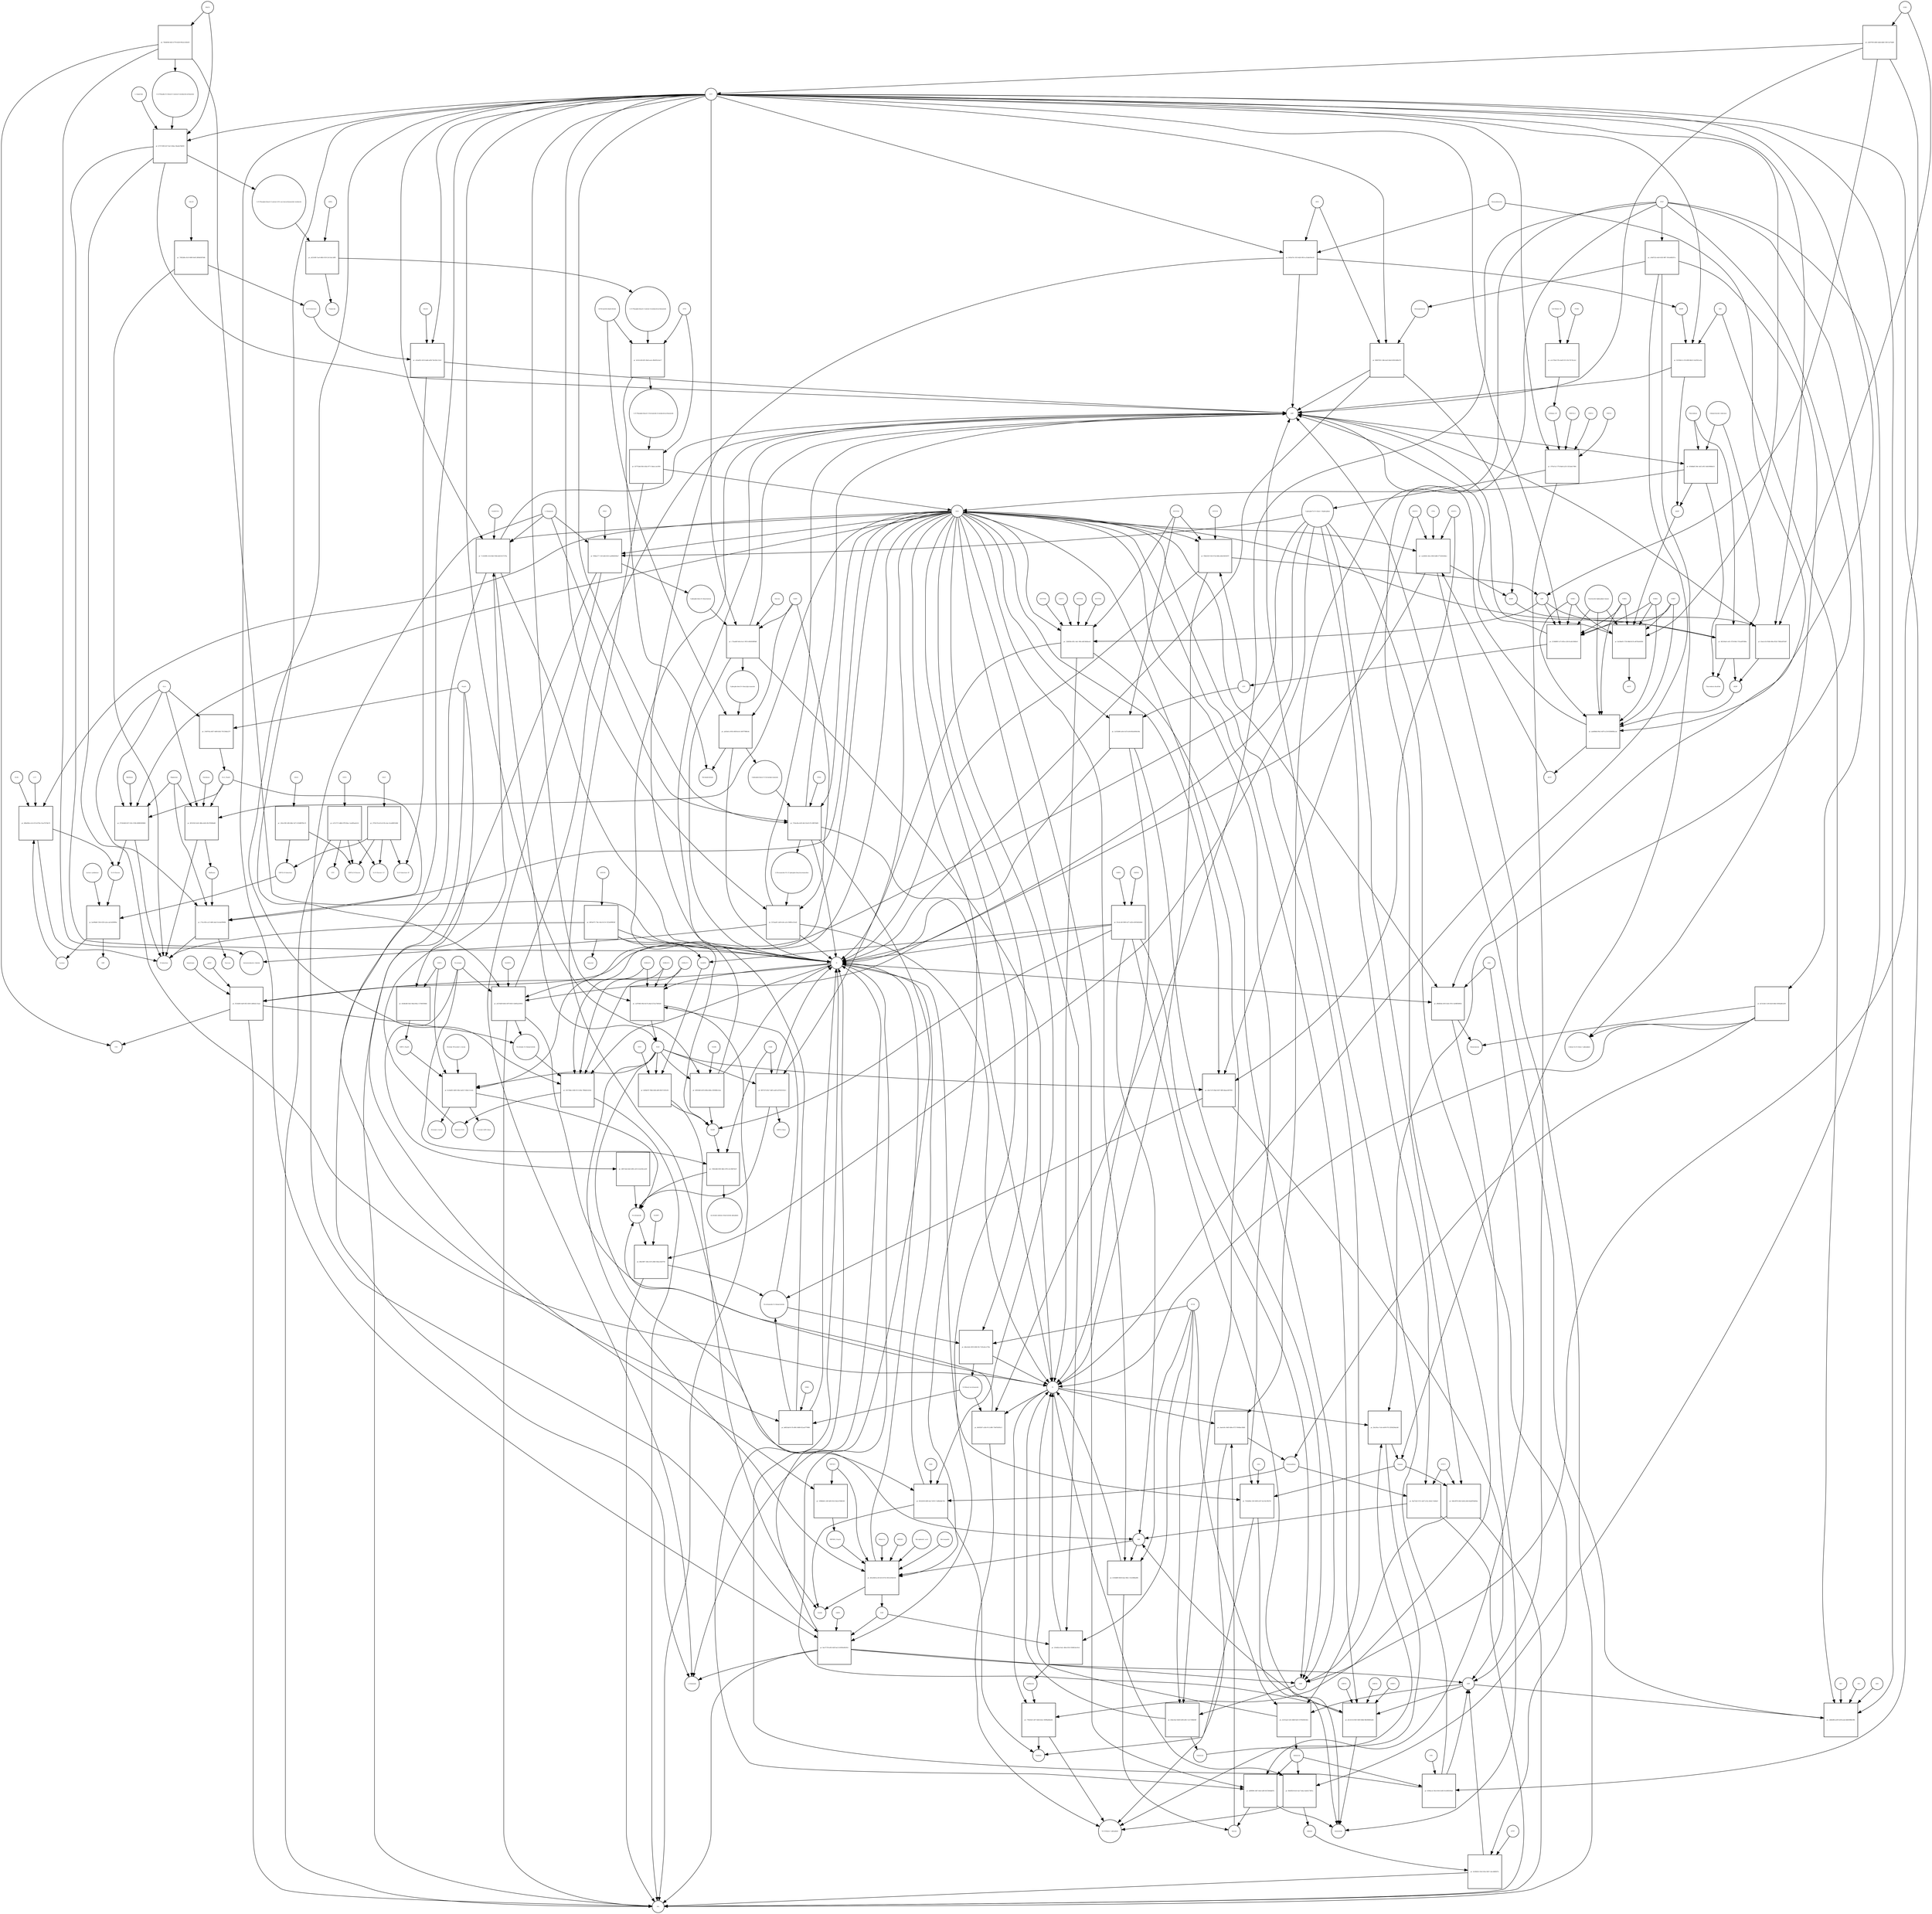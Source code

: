 strict digraph  {
"pr_73832d0a-45c9-4089-9e8f-28f4b6587b8b" [annotation="", bipartite=1, cls=process, fontsize=4, label="pr_73832d0a-45c9-4089-9e8f-28f4b6587b8b", shape=square];
"D-Galactose" [annotation="urn_miriam_obo.chebi_CHEBI%3A27667|urn_miriam_pubchem.compound_439353", bipartite=0, cls="simple chemical", fontsize=4, label="D-Galactose", shape=circle];
"Î±-D-Galactose" [annotation="urn_miriam_obo.chebi_CHEBI%3A28061|urn_miriam_pubchem.compound_439357", bipartite=0, cls="simple chemical", fontsize=4, label="Î±-D-Galactose", shape=circle];
GALM [annotation="", bipartite=0, cls=macromolecule, fontsize=4, label=GALM, shape=circle];
"pr_e02adf32-4319-4a8d-a458-7bc026c132c6" [annotation="", bipartite=1, cls=process, fontsize=4, label="pr_e02adf32-4319-4a8d-a458-7bc026c132c6", shape=square];
"Î±-D-Galactose-1P" [annotation="urn_miriam_obo.chebi_CHEBI%3A17973|urn_miriam_pubchem.compound_123912", bipartite=0, cls="simple chemical", fontsize=4, label="Î±-D-Galactose-1P", shape=circle];
GALK1 [annotation="", bipartite=0, cls=macromolecule, fontsize=4, label=GALK1, shape=circle];
ATP [annotation="urn_miriam_obo.chebi_CHEBI%3A15422|urn_miriam_pubchem.compound_5957", bipartite=0, cls="simple chemical", fontsize=4, label=ATP, shape=circle];
ADP [annotation="urn_miriam_obo.chebi_CHEBI%3A16761|urn_miriam_pubchem.compound_6022", bipartite=0, cls="simple chemical", fontsize=4, label=ADP, shape=circle];
"pr_27f1fe74-dc1b-4130-a3ac-0ced49f25d9d" [annotation="", bipartite=1, cls=process, fontsize=4, label="pr_27f1fe74-dc1b-4130-a3ac-0ced49f25d9d", shape=square];
"UDP-Î±-D-Galactose" [annotation="urn_miriam_obo.chebi_CHEBI%3A66914|urn_miriam_pubchem.compound_18068", bipartite=0, cls="simple chemical", fontsize=4, label="UDP-Î±-D-Galactose", shape=circle];
GALT [annotation="", bipartite=0, cls=macromolecule, fontsize=4, label=GALT, shape=circle];
"UDP-Î±-D-Glucose" [annotation="urn_miriam_obo.chebi_CHEBI%3A46229|urn_miriam_pubchem.compound_8629", bipartite=0, cls="simple chemical", fontsize=4, label="UDP-Î±-D-Glucose", shape=circle];
"Î±-D-Glucose-1-P" [annotation="urn_miriam_obo.chebi_CHEBI%3A29042|urn_miriam_pubchem.compound_439165", bipartite=0, cls="simple chemical", fontsize=4, label="Î±-D-Glucose-1-P", shape=circle];
"pr_e27e7171-ddb0-47f9-84ac-1ea083aa9c24" [annotation="", bipartite=1, cls=process, fontsize=4, label="pr_e27e7171-ddb0-47f9-84ac-1ea083aa9c24", shape=square];
UGP2 [annotation="", bipartite=0, cls=macromolecule, fontsize=4, label=UGP2, shape=circle];
PPi [annotation="urn_miriam_obo.chebi_CHEBI%3A18361|urn_miriam_pubchem.compound_644102", bipartite=0, cls="simple chemical", fontsize=4, label=PPi, shape=circle];
UTP [annotation="urn_miriam_obo.chebi_CHEBI%3A15713|urn_miriam_pubchem.compound_6133", bipartite=0, cls="simple chemical", fontsize=4, label=UTP, shape=circle];
"pr_145ec599-1df4-48dc-9e71-610d897f6c35" [annotation="", bipartite=1, cls=process, fontsize=4, label="pr_145ec599-1df4-48dc-9e71-610d897f6c35", shape=square];
GALE [annotation="", bipartite=0, cls=macromolecule, fontsize=4, label=GALE, shape=circle];
Lactose [annotation="urn_miriam_obo.chebi_CHEBI%3A17716|urn_miriam_pubchem.compound_440995", bipartite=0, cls="simple chemical", fontsize=4, label=Lactose, shape=circle];
"pr_9d9a856e-e2c4-47cd-87de-21ae7b736e76" [annotation="", bipartite=1, cls=process, fontsize=4, label="pr_9d9a856e-e2c4-47cd-87de-21ae7b736e76", shape=square];
GLB1 [annotation="", bipartite=0, cls=macromolecule, fontsize=4, label=GLB1, shape=circle];
LCT [annotation="", bipartite=0, cls=macromolecule, fontsize=4, label=LCT, shape=circle];
H2O [annotation="urn_miriam_obo.chebi_CHEBI%3A15377|urn_miriam_pubchem.compound_962", bipartite=0, cls="simple chemical", fontsize=4, label=H2O, shape=circle];
"Î±-D-Glucose" [annotation="urn_miriam_obo.chebi_CHEBI%3A28102|urn_miriam_pubchem.compound_79025", bipartite=0, cls="simple chemical", fontsize=4, label="Î±-D-Glucose", shape=circle];
"pr_4803e672-73dc-4dcd-b114-3323a98983df" [annotation="", bipartite=1, cls=process, fontsize=4, label="pr_4803e672-73dc-4dcd-b114-3323a98983df", shape=square];
Galacitol [annotation="urn_miriam_obo.chebi_CHEBI%3A16813|urn_miriam_pubchem.compound_11850", bipartite=0, cls="simple chemical", fontsize=4, label=Galacitol, shape=circle];
AKR1B1 [annotation="", bipartite=0, cls=macromolecule, fontsize=4, label=AKR1B1, shape=circle];
NADP [annotation="urn_miriam_obo.chebi_CHEBI%3A18009|urn_miriam_pubchem.compound_5886", bipartite=0, cls="simple chemical", fontsize=4, label=NADP, shape=circle];
NADPH [annotation="urn_miriam_obo.chebi_CHEBI%3A16474|urn_miriam_pubchem.compound_5884", bipartite=0, cls="simple chemical", fontsize=4, label=NADPH, shape=circle];
H [annotation="urn_miriam_obo.chebi_CHEBI%3A24636|urn_miriam_pubchem.compound_1038", bipartite=0, cls="simple chemical", fontsize=4, label=H, shape=circle];
Melibiose [annotation="urn_miriam_obo.chebi_CHEBI%3A28053|urn_miriam_pubchem.compound_440658", bipartite=0, cls="simple chemical", fontsize=4, label=Melibiose, shape=circle];
"pr_071642d8-6327-416c-919b-9d99650f48b5" [annotation="", bipartite=1, cls=process, fontsize=4, label="pr_071642d8-6327-416c-919b-9d99650f48b5", shape=square];
GLA [annotation="", bipartite=0, cls=macromolecule, fontsize=4, label=GLA, shape=circle];
GLA_Nsp14 [annotation="", bipartite=0, cls=complex, fontsize=4, label=GLA_Nsp14, shape=circle];
Migalastat [annotation="urn_miriam_pubmed_10866822|urn_miriam_obo.chebi_CHEBI%3A135923|urn_miriam_pubchem.compound_176077", bipartite=0, cls="simple chemical", fontsize=4, label=Migalastat, shape=circle];
Raffinose [annotation="urn_miriam_obo.chebi_CHEBI%3A16634|urn_miriam_pubchem.compound_439242", bipartite=0, cls="simple chemical", fontsize=4, label=Raffinose, shape=circle];
"pr_174cc65b-ca15-4bf6-a6af-fcdcde09949b" [annotation="", bipartite=1, cls=process, fontsize=4, label="pr_174cc65b-ca15-4bf6-a6af-fcdcde09949b", shape=square];
Sucrose [annotation="urn_miriam_obo.chebi_CHEBI%3A17992|urn_miriam_pubchem.compound_5988", bipartite=0, cls="simple chemical", fontsize=4, label=Sucrose, shape=circle];
"pr_fae96bd6-1564-4329-a2ee-aafc4d38f06e" [annotation="", bipartite=1, cls=process, fontsize=4, label="pr_fae96bd6-1564-4329-a2ee-aafc4d38f06e", shape=square];
"lactose synthetase" [annotation="", bipartite=0, cls=complex, fontsize=4, label="lactose synthetase", shape=circle];
UDP [annotation="urn_miriam_obo.chebi_CHEBI%3A17659|urn_miriam_pubchem.compound_6031", bipartite=0, cls="simple chemical", fontsize=4, label=UDP, shape=circle];
Stachyose [annotation="urn_miriam_obo.chebi_CHEBI%3A17164|urn_miriam_pubchem.compound_439531", bipartite=0, cls="simple chemical", fontsize=4, label=Stachyose, shape=circle];
"pr_4f525543-b2d1-486a-bd24-0fc67660bdd6" [annotation="", bipartite=1, cls=process, fontsize=4, label="pr_4f525543-b2d1-486a-bd24-0fc67660bdd6", shape=square];
NAD [annotation="urn_miriam_obo.chebi_CHEBI%3A15846|urn_miriam_pubchem.compound_5892", bipartite=0, cls="simple chemical", fontsize=4, label=NAD, shape=circle];
"pr_b95f3d65-b07d-400a-b09a-2395980c22ee" [annotation="", bipartite=1, cls=process, fontsize=4, label="pr_b95f3d65-b07d-400a-b09a-2395980c22ee", shape=square];
NADK [annotation="", bipartite=0, cls=macromolecule, fontsize=4, label=NADK, shape=circle];
"pr_b038e97f-786d-43bf-a6f0-85f272391203" [annotation="", bipartite=1, cls=process, fontsize=4, label="pr_b038e97f-786d-43bf-a6f0-85f272391203", shape=square];
NADH [annotation="urn_miriam_obo.chebi_CHEBI%3A16908|urn_miriam_pubchem.compound_439153", bipartite=0, cls="simple chemical", fontsize=4, label=NADH, shape=circle];
NNT [annotation="", bipartite=0, cls=macromolecule, fontsize=4, label=NNT, shape=circle];
"Deamino-NAD" [annotation="urn_miriam_obo.chebi_CHEBI%3A18304|urn_miriam_pubchem.compound_135421870", bipartite=0, cls="simple chemical", fontsize=4, label="Deamino-NAD", shape=circle];
"pr_7c1b3698-c41d-48ef-936d-dd233157276a" [annotation="", bipartite=1, cls=process, fontsize=4, label="pr_7c1b3698-c41d-48ef-936d-dd233157276a", shape=square];
NADSYN1 [annotation=urn_miriam_pubmed_12547821, bipartite=0, cls=macromolecule, fontsize=4, label=NADSYN1, shape=circle];
"L-Glutamine" [annotation="urn_miriam_obo.chebi_CHEBI%3A18050|urn_miriam_pubchem.compound_5961", bipartite=0, cls="simple chemical", fontsize=4, label="L-Glutamine", shape=circle];
"L-Glutamate" [annotation="urn_miriam_obo.chebi_CHEBI%3A16015|urn_miriam_pubchem.compound_33032", bipartite=0, cls="simple chemical", fontsize=4, label="L-Glutamate", shape=circle];
"Nicotinamide D-ribonucleotide" [annotation="urn_miriam_obo.chebi_CHEBI%3A16171|urn_miriam_pubchem.compound_14180", bipartite=0, cls="simple chemical", fontsize=4, label="Nicotinamide D-ribonucleotide", shape=circle];
"pr_1a970463-0fed-4e74-a8ad-527aa75843e8" [annotation="", bipartite=1, cls=process, fontsize=4, label="pr_1a970463-0fed-4e74-a8ad-527aa75843e8", shape=square];
NMNAT2 [annotation=urn_miriam_pubmed_12359228, bipartite=0, cls=macromolecule, fontsize=4, label=NMNAT2, shape=circle];
NMNAT1 [annotation=urn_miriam_pubmed_12359228, bipartite=0, cls=macromolecule, fontsize=4, label=NMNAT1, shape=circle];
NMNAT3 [annotation=urn_miriam_pubmed_17402747, bipartite=0, cls=macromolecule, fontsize=4, label=NMNAT3, shape=circle];
"pr_43e17e70-9baf-4037-8ff0-bbaea50f7991" [annotation="", bipartite=1, cls=process, fontsize=4, label="pr_43e17e70-9baf-4037-8ff0-bbaea50f7991", shape=square];
ENPP1 [annotation="", bipartite=0, cls=macromolecule, fontsize=4, label=ENPP1, shape=circle];
ENPP3 [annotation="", bipartite=0, cls=macromolecule, fontsize=4, label=ENPP3, shape=circle];
AMP [annotation="urn_miriam_obo.chebi_CHEBI%3A16027|urn_miriam_pubchem.compound_6083", bipartite=0, cls="simple chemical", fontsize=4, label=AMP, shape=circle];
"N-Ribosyl-nicotinamide" [annotation="urn_miriam_obo.chebi_CHEBI%3A15927|urn_miriam_pubchem.compound_439924", bipartite=0, cls="simple chemical", fontsize=4, label="N-Ribosyl-nicotinamide", shape=circle];
"pr_bd025abf-9c7b-4961-8488-812ea0779980" [annotation="", bipartite=1, cls=process, fontsize=4, label="pr_bd025abf-9c7b-4961-8488-812ea0779980", shape=square];
NRK1 [annotation="", bipartite=0, cls=macromolecule, fontsize=4, label=NRK1, shape=circle];
"pr_d4ea5a6e-4935-4fd6-95c7-fd1a4ece750a" [annotation="", bipartite=1, cls=process, fontsize=4, label="pr_d4ea5a6e-4935-4fd6-95c7-fd1a4ece750a", shape=square];
NT5E [annotation=urn_miriam_pubmed_2848759, bipartite=0, cls=macromolecule, fontsize=4, label=NT5E, shape=circle];
Pi [annotation="urn_miriam_obo.chebi_CHEBI%3A18367|urn_miriam_pubchem.compound_1061", bipartite=0, cls="simple chemical", fontsize=4, label=Pi, shape=circle];
Nicotinate [annotation="urn_miriam_obo.chebi_CHEBI%3A32544|urn_miriam_pubchem.compound_937", bipartite=0, cls="simple chemical", fontsize=4, label=Nicotinate, shape=circle];
"pr_7285e4b6-093f-4bfe-b795-2e13f4874cff" [annotation="", bipartite=1, cls=process, fontsize=4, label="pr_7285e4b6-093f-4bfe-b795-2e13f4874cff", shape=square];
Nicotinamide [annotation="urn_miriam_obo.chebi_CHEBI%3A17154|urn_miriam_pubchem.compound_936", bipartite=0, cls="simple chemical", fontsize=4, label=Nicotinamide, shape=circle];
CD38 [annotation=urn_miriam_pubmed_16690024, bipartite=0, cls=macromolecule, fontsize=4, label=CD38, shape=circle];
"nicotinate-adenine dinucleotide phosphate" [annotation="urn_miriam_obo.chebi_CHEBI%3A75967|urn_miriam_pubchem.compound_71768143", bipartite=0, cls="simple chemical", fontsize=4, label="nicotinate-adenine dinucleotide phosphate", shape=circle];
"pr_bfbe3897-328a-431f-a9b8-544ace0a0758" [annotation="", bipartite=1, cls=process, fontsize=4, label="pr_bfbe3897-328a-431f-a9b8-544ace0a0758", shape=square];
NAMPT [annotation="", bipartite=0, cls=macromolecule, fontsize=4, label=NAMPT, shape=circle];
"5-phospho-Î±-D-ribose 1-diphosphate" [annotation="urn_miriam_obo.chebi_CHEBI%3A17111|urn_miriam_pubchem.compound_7339", bipartite=0, cls="simple chemical", fontsize=4, label="5-phospho-Î±-D-ribose 1-diphosphate", shape=circle];
"pr_4b93f267-cd3d-47c2-bff6-739d7b5f92c5" [annotation="", bipartite=1, cls=process, fontsize=4, label="pr_4b93f267-cd3d-47c2-bff6-739d7b5f92c5", shape=square];
PNP [annotation="", bipartite=0, cls=macromolecule, fontsize=4, label=PNP, shape=circle];
"Î±-D-Ribose 1-phosphate" [annotation="urn_miriam_obo.chebi_CHEBI%3A16300|urn_miriam_pubchem.compound_439236", bipartite=0, cls="simple chemical", fontsize=4, label="Î±-D-Ribose 1-phosphate", shape=circle];
"pr_0c24af61-b465-43bc-ba56-7c5b4c1121eb" [annotation="", bipartite=1, cls=process, fontsize=4, label="pr_0c24af61-b465-43bc-ba56-7c5b4c1121eb", shape=square];
SIRT5 [annotation=urn_miriam_pubmed_17694089, bipartite=0, cls=macromolecule, fontsize=4, label=SIRT5, shape=circle];
SIRT5_Nsp14 [annotation="", bipartite=0, cls=complex, fontsize=4, label=SIRT5_Nsp14, shape=circle];
"Histone N6-acetyl-L-lysine" [annotation="urn_miriam_pubchem.substance_5094", bipartite=0, cls="simple chemical", fontsize=4, label="Histone N6-acetyl-L-lysine", shape=circle];
"O-Acetyl-ADP-ribose" [annotation="urn_miriam_obo.chebi_CHEBI%3A76279|urn_miriam_pubchem.compound_72193709", bipartite=0, cls="simple chemical", fontsize=4, label="O-Acetyl-ADP-ribose", shape=circle];
"Histone-L-lysine" [annotation="urn_miriam_obo.chebi_CHEBI%3A5738|urn_miriam_pubchem.substance_5447|urn_miriam_pubchem.substance_223439948", bipartite=0, cls="simple chemical", fontsize=4, label="Histone-L-lysine", shape=circle];
"pr_6f975574-f8c7-4df5-aa49-ed79355516c1" [annotation="", bipartite=1, cls=process, fontsize=4, label="pr_6f975574-f8c7-4df5-aa49-ed79355516c1", shape=square];
"ADP-D-ribose" [annotation="urn_miriam_obo.chebi_CHEBI%3A16960|urn_miriam_pubchem.compound_33576", bipartite=0, cls="simple chemical", fontsize=4, label="ADP-D-ribose", shape=circle];
"Nicotinate D-ribonucleotide" [annotation="urn_miriam_obo.chebi_CHEBI%3A15763|urn_miriam_pubchem.compound_121992", bipartite=0, cls="simple chemical", fontsize=4, label="Nicotinate D-ribonucleotide", shape=circle];
"pr_023736be-2268-47c5-83fa-7984d3c0cfb2" [annotation="", bipartite=1, cls=process, fontsize=4, label="pr_023736be-2268-47c5-83fa-7984d3c0cfb2", shape=square];
Quinolinate [annotation="urn_miriam_obo.chebi_CHEBI%3A16675|urn_miriam_pubchem.compound_1066", bipartite=0, cls="simple chemical", fontsize=4, label=Quinolinate, shape=circle];
"pr_f333d285-4a0f-4f53-8205-2d85d2c15aae" [annotation="", bipartite=1, cls=process, fontsize=4, label="pr_f333d285-4a0f-4f53-8205-2d85d2c15aae", shape=square];
QPRT [annotation="", bipartite=0, cls=macromolecule, fontsize=4, label=QPRT, shape=circle];
CO2 [annotation="urn_miriam_obo.chebi_CHEBI%3A16526|urn_miriam_pubchem.compound_280", bipartite=0, cls="simple chemical", fontsize=4, label=CO2, shape=circle];
"pr_a027dd39-b9e4-4079-8031-62685ae50953" [annotation="", bipartite=1, cls=process, fontsize=4, label="pr_a027dd39-b9e4-4079-8031-62685ae50953", shape=square];
NAPRT1 [annotation="", bipartite=0, cls=macromolecule, fontsize=4, label=NAPRT1, shape=circle];
"pr_368714eb-9a63-4f81-af19-212e292ca229" [annotation="", bipartite=1, cls=process, fontsize=4, label="pr_368714eb-9a63-4f81-af19-212e292ca229", shape=square];
"Î±D-Ribose 1P" [annotation="urn_miriam_obo.chebi_CHEBI%3A16300|urn_miriam_pubchem.compound_439236", bipartite=0, cls="simple chemical", fontsize=4, label="Î±D-Ribose 1P", shape=circle];
"pr_a1c570e0-57fe-4a0f-9115-95c7017bc2e2" [annotation="", bipartite=1, cls=process, fontsize=4, label="pr_a1c570e0-57fe-4a0f-9115-95c7017bc2e2", shape=square];
"D-Ribose 5P" [annotation="urn_miriam_obo.chebi_CHEBI%3A78679|urn_miriam_pubchem.compound_439167", bipartite=0, cls="simple chemical", fontsize=4, label="D-Ribose 5P", shape=circle];
PGM2 [annotation="", bipartite=0, cls=macromolecule, fontsize=4, label=PGM2, shape=circle];
"pr_1f70a7a3-177b-4be8-a235-3351defc7884" [annotation="", bipartite=1, cls=process, fontsize=4, label="pr_1f70a7a3-177b-4be8-a235-3351defc7884", shape=square];
PRPS1 [annotation="", bipartite=0, cls=macromolecule, fontsize=4, label=PRPS1, shape=circle];
PRPS2 [annotation="", bipartite=0, cls=macromolecule, fontsize=4, label=PRPS2, shape=circle];
PRPS1L1 [annotation="", bipartite=0, cls=macromolecule, fontsize=4, label=PRPS1L1, shape=circle];
"pr_9f4dea77-7c28-4afb-8253-aa089d5094e7" [annotation="", bipartite=1, cls=process, fontsize=4, label="pr_9f4dea77-7c28-4afb-8253-aa089d5094e7", shape=square];
"5-phospho-beta-D-ribosylamine" [annotation="urn_miriam_obo.chebi_CHEBI%3A37737|urn_miriam_pubchem.compound_439905", bipartite=0, cls="simple chemical", fontsize=4, label="5-phospho-beta-D-ribosylamine", shape=circle];
PPAT [annotation="", bipartite=0, cls=macromolecule, fontsize=4, label=PPAT, shape=circle];
"pr_c73aab0f-6e0a-4ce1-9f19-e9b5656ff6d8" [annotation="", bipartite=1, cls=process, fontsize=4, label="pr_c73aab0f-6e0a-4ce1-9f19-e9b5656ff6d8", shape=square];
"5-phospho-beta-D-ribosylglycinamide" [annotation="urn_miriam_obo.chebi_CHEBI%3A143788|urn_miriam_pubchem.compound_129630972", bipartite=0, cls="simple chemical", fontsize=4, label="5-phospho-beta-D-ribosylglycinamide", shape=circle];
GART [annotation="", bipartite=0, cls=macromolecule, fontsize=4, label=GART, shape=circle];
Glycine [annotation="urn_miriam_obo.chebi_CHEBI%3A15428|urn_miriam_pubchem.compound_750", bipartite=0, cls="simple chemical", fontsize=4, label=Glycine, shape=circle];
"pr_aa63afca-401b-4838-bc4c-fd47f7888c8e" [annotation="", bipartite=1, cls=process, fontsize=4, label="pr_aa63afca-401b-4838-bc4c-fd47f7888c8e", shape=square];
"5-phosphoribosyl-N-formylglycinamide" [annotation="urn_miriam_pubchem.compound_129652037", bipartite=0, cls="simple chemical", fontsize=4, label="5-phosphoribosyl-N-formylglycinamide", shape=circle];
"10-Formyltetrahydrofolate" [annotation="urn_miriam_obo.chebi_CHEBI%3A15637|urn_miriam_pubchem.compound_135450591", bipartite=0, cls="simple chemical", fontsize=4, label="10-Formyltetrahydrofolate", shape=circle];
Tetrahydrofolate [annotation="urn_miriam_obo.chebi_CHEBI%3A67016|urn_miriam_pubchem.compound_135444742", bipartite=0, cls="simple chemical", fontsize=4, label=Tetrahydrofolate, shape=circle];
"pr_731ba34a-dcf6-44c9-9a10-07c29f676d65" [annotation="", bipartite=1, cls=process, fontsize=4, label="pr_731ba34a-dcf6-44c9-9a10-07c29f676d65", shape=square];
"2-(Formamido)-N1-(5'-phosphoribosyl)acetamidine" [annotation="urn_miriam_pubchem.compound_5462266", bipartite=0, cls="simple chemical", fontsize=4, label="2-(Formamido)-N1-(5'-phosphoribosyl)acetamidine", shape=circle];
PFAS [annotation="", bipartite=0, cls=macromolecule, fontsize=4, label=PFAS, shape=circle];
"pr_5153aa82-1a68-4c8e-acfe-568f0ce23ed2" [annotation="", bipartite=1, cls=process, fontsize=4, label="pr_5153aa82-1a68-4c8e-acfe-568f0ce23ed2", shape=square];
"Aminoimidazole ribotide" [annotation="urn_miriam_obo.chebi_CHEBI%3A138560|urn_miriam_pubchem.compound_161500", bipartite=0, cls="simple chemical", fontsize=4, label="Aminoimidazole ribotide", shape=circle];
"pr_78e8d586-6d23-4778-b528-905a3c262b39" [annotation="", bipartite=1, cls=process, fontsize=4, label="pr_78e8d586-6d23-4778-b528-905a3c262b39", shape=square];
"1-(5-Phospho-D-ribosyl)-5-amino-4-imidazolecarboxylate" [annotation="urn_miriam_obo.chebi_CHEBI%3A28413|urn_miriam_pubchem.compound_165388", bipartite=0, cls="simple chemical", fontsize=4, label="1-(5-Phospho-D-ribosyl)-5-amino-4-imidazolecarboxylate", shape=circle];
PAICS [annotation="", bipartite=0, cls=macromolecule, fontsize=4, label=PAICS, shape=circle];
"pr_b7371306-6c47-4ac5-b0aa-34aeda7bb045" [annotation="", bipartite=1, cls=process, fontsize=4, label="pr_b7371306-6c47-4ac5-b0aa-34aeda7bb045", shape=square];
"1-(5'-Phosphoribosyl)-5-amino-4-(N-succinocarboxamide)-imidazole" [annotation="urn_miriam_obo.chebi_CHEBI%3A18319|urn_miriam_pubchem.compound_160666", bipartite=0, cls="simple chemical", fontsize=4, label="1-(5'-Phosphoribosyl)-5-amino-4-(N-succinocarboxamide)-imidazole", shape=circle];
"L-Aspartate" [annotation="urn_miriam_obo.chebi_CHEBI%3A17053|urn_miriam_pubchem.compound_5960", bipartite=0, cls="simple chemical", fontsize=4, label="L-Aspartate", shape=circle];
"pr_af2316f0-7ae0-46fb-9139-23c51dc1d9f1" [annotation="", bipartite=1, cls=process, fontsize=4, label="pr_af2316f0-7ae0-46fb-9139-23c51dc1d9f1", shape=square];
"1-(5'-Phosphoribosyl)-5-amino-4-imidazolecarboxamide" [annotation="urn_miriam_obo.chebi_CHEBI%3A18406|urn_miriam_pubchem.compound_65110", bipartite=0, cls="simple chemical", fontsize=4, label="1-(5'-Phosphoribosyl)-5-amino-4-imidazolecarboxamide", shape=circle];
ADSL [annotation="", bipartite=0, cls=macromolecule, fontsize=4, label=ADSL, shape=circle];
Fumarate [annotation="urn_miriam_obo.chebi_CHEBI%3A29806|urn_miriam_pubchem.compound_5460307", bipartite=0, cls="simple chemical", fontsize=4, label=Fumarate, shape=circle];
"pr_b3141c08-62f3-49a9-aa1e-f8b3952c0e17" [annotation="", bipartite=1, cls=process, fontsize=4, label="pr_b3141c08-62f3-49a9-aa1e-f8b3952c0e17", shape=square];
"1-(5'-Phosphoribosyl)-5-formamido-4-imidazolecarboxamide" [annotation="urn_miriam_obo.chebi_CHEBI%3A18381|urn_miriam_pubchem.compound_166760", bipartite=0, cls="simple chemical", fontsize=4, label="1-(5'-Phosphoribosyl)-5-formamido-4-imidazolecarboxamide", shape=circle];
ATIC [annotation="", bipartite=0, cls=macromolecule, fontsize=4, label=ATIC, shape=circle];
"pr_037753dd-5fb3-43b2-8771-5beeccee3950" [annotation="", bipartite=1, cls=process, fontsize=4, label="pr_037753dd-5fb3-43b2-8771-5beeccee3950", shape=square];
IMP [annotation="urn_miriam_obo.chebi_CHEBI%3A17202|urn_miriam_pubchem.compound_135398640", bipartite=0, cls="simple chemical", fontsize=4, label=IMP, shape=circle];
"pr_441a92bf-ac36-4233-87c8-381cb3562554" [annotation="", bipartite=1, cls=process, fontsize=4, label="pr_441a92bf-ac36-4233-87c8-381cb3562554", shape=square];
XMP [annotation="urn_miriam_obo.chebi_CHEBI%3A15652|urn_miriam_pubchem.compound_73323", bipartite=0, cls="simple chemical", fontsize=4, label=XMP, shape=circle];
IMPDH1 [annotation="", bipartite=0, cls=macromolecule, fontsize=4, label=IMPDH1, shape=circle];
IMPDH2 [annotation="", bipartite=0, cls=macromolecule, fontsize=4, label=IMPDH2, shape=circle];
IMPDH2_Nsp14 [annotation="", bipartite=0, cls=complex, fontsize=4, label=IMPDH2_Nsp14, shape=circle];
"Mycophenolic acid" [annotation="urn_miriam_pubmed_5799033|urn_miriam_obo.chebi_CHEBI%3A168396|urn_miriam_pubchem.compound_446541", bipartite=0, cls="simple chemical", fontsize=4, label="Mycophenolic acid", shape=circle];
Merimepodib [annotation="urn_miriam_pubmed_10878288|urn_miriam_pubchem.compound_53241", bipartite=0, cls="simple chemical", fontsize=4, label=Merimepodib, shape=circle];
Ribavirin [annotation="urn_miriam_pubmed_22555152|urn_miriam_obo.chebi_CHEBI%3A63580|urn_miriam_pubchem.compound_37542", bipartite=0, cls="simple chemical", fontsize=4, label=Ribavirin, shape=circle];
"pr_6aa71739-af45-4d3f-ba12-b3056a0b3914" [annotation="", bipartite=1, cls=process, fontsize=4, label="pr_6aa71739-af45-4d3f-ba12-b3056a0b3914", shape=square];
GMP [annotation="urn_miriam_obo.chebi_CHEBI%3A17345|urn_miriam_pubchem.compound_135398631", bipartite=0, cls="simple chemical", fontsize=4, label=GMP, shape=circle];
GMPS [annotation=urn_miriam_pubmed_8089153, bipartite=0, cls=macromolecule, fontsize=4, label=GMPS, shape=circle];
"pr_ea607059-d460-4abb-bdb0-538112e70a86" [annotation="", bipartite=1, cls=process, fontsize=4, label="pr_ea607059-d460-4abb-bdb0-538112e70a86", shape=square];
GDP [annotation="urn_miriam_obo.chebi_CHEBI%3A17552|urn_miriam_pubchem.compound_135398619", bipartite=0, cls="simple chemical", fontsize=4, label=GDP, shape=circle];
GUK1 [annotation=urn_miriam_pubmed_8663313, bipartite=0, cls=macromolecule, fontsize=4, label=GUK1, shape=circle];
"pr_2136d869-1e73-405e-a536-9ca8c564fdc0" [annotation="", bipartite=1, cls=process, fontsize=4, label="pr_2136d869-1e73-405e-a536-9ca8c564fdc0", shape=square];
GTP [annotation="urn_miriam_obo.chebi_CHEBI%3A15996|urn_miriam_pubchem.compound_35398633", bipartite=0, cls="simple chemical", fontsize=4, label=GTP, shape=circle];
NME3 [annotation="", bipartite=0, cls=macromolecule, fontsize=4, label=NME3, shape=circle];
"Nucleoside diphosphate kinase" [annotation="", bipartite=0, cls=complex, fontsize=4, label="Nucleoside diphosphate kinase", shape=circle];
NME5 [annotation="", bipartite=0, cls=macromolecule, fontsize=4, label=NME5, shape=circle];
NME6 [annotation="", bipartite=0, cls=macromolecule, fontsize=4, label=NME6, shape=circle];
NME7 [annotation="", bipartite=0, cls=macromolecule, fontsize=4, label=NME7, shape=circle];
"pr_482164a0-ce81-4730-80e3-741aaf87d66a" [annotation="", bipartite=1, cls=process, fontsize=4, label="pr_482164a0-ce81-4730-80e3-741aaf87d66a", shape=square];
dGDP [annotation="urn_miriam_obo.chebi_CHEBI%3A28862|urn_miriam_pubchem.compound_135398595", bipartite=0, cls="simple chemical", fontsize=4, label=dGDP, shape=circle];
"ribonucleoside reductase" [annotation="", bipartite=0, cls=complex, fontsize=4, label="ribonucleoside reductase", shape=circle];
Thioredoxin [annotation="urn_miriam_obo.chebi_CHEBI%3A15033|urn_miriam_pubchem.substance_223441017|urn_miriam_pubchem.substance_3635", bipartite=0, cls="simple chemical", fontsize=4, label=Thioredoxin, shape=circle];
"Thioredoxin disulfide" [annotation="urn_miriam_obo.chebi_CHEBI%3A18191|urn_miriam_pubchem.substance_11533266|urn_miriam_pubchem.substance_3636", bipartite=0, cls="simple chemical", fontsize=4, label="Thioredoxin disulfide", shape=circle];
"pr_aad40b6d-99e3-4d79-a139-f63840f8acad" [annotation="", bipartite=1, cls=process, fontsize=4, label="pr_aad40b6d-99e3-4d79-a139-f63840f8acad", shape=square];
dGTP [annotation="urn_miriam_obo.chebi_CHEBI%3A16497|urn_miriam_pubchem.compound_135398599", bipartite=0, cls="simple chemical", fontsize=4, label=dGTP, shape=circle];
dGMP [annotation="urn_miriam_obo.chebi_CHEBI%3A16192|urn_miriam_pubchem.compound_135398597", bipartite=0, cls="simple chemical", fontsize=4, label=dGMP, shape=circle];
"pr_b3aa1e1b-95db-464a-852b-758b2a87b3b7" [annotation="", bipartite=1, cls=process, fontsize=4, label="pr_b3aa1e1b-95db-464a-852b-758b2a87b3b7", shape=square];
Deoxyguanosine [annotation="urn_miriam_obo.chebi_CHEBI%3A17172|urn_miriam_pubchem.compound_135398592", bipartite=0, cls="simple chemical", fontsize=4, label=Deoxyguanosine, shape=circle];
"pr_80807093-13db-4a43-b0e9-00501d80a7b7" [annotation="", bipartite=1, cls=process, fontsize=4, label="pr_80807093-13db-4a43-b0e9-00501d80a7b7", shape=square];
DCK [annotation="", bipartite=0, cls=macromolecule, fontsize=4, label=DCK, shape=circle];
"pr_c04d7532-efe8-4183-98f7-391eb483d7cc" [annotation="", bipartite=1, cls=process, fontsize=4, label="pr_c04d7532-efe8-4183-98f7-391eb483d7cc", shape=square];
Guanine [annotation="urn_miriam_obo.chebi_CHEBI%3A16235|urn_miriam_pubchem.compound_135398634", bipartite=0, cls="simple chemical", fontsize=4, label=Guanine, shape=circle];
"2-deoxy-Î±-D-ribose 1-phosphate" [annotation="urn_miriam_obo.chebi_CHEBI%3A28542|urn_miriam_pubchem.compound_439287", bipartite=0, cls="simple chemical", fontsize=4, label="2-deoxy-Î±-D-ribose 1-phosphate", shape=circle];
"pr_caa44d5e-4dca-4824-bdb5-f77a65d1dbcc" [annotation="", bipartite=1, cls=process, fontsize=4, label="pr_caa44d5e-4dca-4824-bdb5-f77a65d1dbcc", shape=square];
ITPA [annotation="", bipartite=0, cls=macromolecule, fontsize=4, label=ITPA, shape=circle];
"pr_0d4c8978-28e6-4e8d-a46d-6dadf59dd5da" [annotation="", bipartite=1, cls=process, fontsize=4, label="pr_0d4c8978-28e6-4e8d-a46d-6dadf59dd5da", shape=square];
HPRT1 [annotation="", bipartite=0, cls=macromolecule, fontsize=4, label=HPRT1, shape=circle];
Guanosine [annotation="urn_miriam_obo.chebi_CHEBI%3A16750|urn_miriam_pubchem.compound_135398635", bipartite=0, cls="simple chemical", fontsize=4, label=Guanosine, shape=circle];
"pr_26a1f4ce-7e3e-4e99-971f-2f56429da5d0" [annotation="", bipartite=1, cls=process, fontsize=4, label="pr_26a1f4ce-7e3e-4e99-971f-2f56429da5d0", shape=square];
"pr_65da14a2-0d28-4c88-a49c-5c217d9dd34f" [annotation="", bipartite=1, cls=process, fontsize=4, label="pr_65da14a2-0d28-4c88-a49c-5c217d9dd34f", shape=square];
"pr_f5bb2329-51bf-47eb-b84a-bd4c6445367f" [annotation="", bipartite=1, cls=process, fontsize=4, label="pr_f5bb2329-51bf-47eb-b84a-bd4c6445367f", shape=square];
ENTPD2 [annotation="", bipartite=0, cls=macromolecule, fontsize=4, label=ENTPD2, shape=circle];
NTPCR [annotation="", bipartite=0, cls=macromolecule, fontsize=4, label=NTPCR, shape=circle];
"pr_1a192d46-ea9e-4cf5-bc0d-8b3af464c0be" [annotation="", bipartite=1, cls=process, fontsize=4, label="pr_1a192d46-ea9e-4cf5-bc0d-8b3af464c0be", shape=square];
"pr_12b85fde-bf5c-4afc-94fa-bdf146dfaee8" [annotation="", bipartite=1, cls=process, fontsize=4, label="pr_12b85fde-bf5c-4afc-94fa-bdf146dfaee8", shape=square];
ENTPD4 [annotation="", bipartite=0, cls=macromolecule, fontsize=4, label=ENTPD4, shape=circle];
ENTPD5 [annotation="", bipartite=0, cls=macromolecule, fontsize=4, label=ENTPD5, shape=circle];
ENTPD6 [annotation="", bipartite=0, cls=macromolecule, fontsize=4, label=ENTPD6, shape=circle];
CANT1 [annotation="", bipartite=0, cls=macromolecule, fontsize=4, label=CANT1, shape=circle];
"pr_03cdccb8-5800-4cf7-a42b-e6305d42d0d4" [annotation="", bipartite=1, cls=process, fontsize=4, label="pr_03cdccb8-5800-4cf7-a42b-e6305d42d0d4", shape=square];
GMPR [annotation="", bipartite=0, cls=macromolecule, fontsize=4, label=GMPR, shape=circle];
GMPR2 [annotation="", bipartite=0, cls=macromolecule, fontsize=4, label=GMPR2, shape=circle];
Ammonium [annotation="urn_miriam_obo.chebi_CHEBI%3A28938|urn_miriam_pubchem.compound_223", bipartite=0, cls="simple chemical", fontsize=4, label=Ammonium, shape=circle];
"pr_e6c3211d-9d1f-4830-8dbb-98e084845a6d" [annotation="", bipartite=1, cls=process, fontsize=4, label="pr_e6c3211d-9d1f-4830-8dbb-98e084845a6d", shape=square];
AMDP2 [annotation="", bipartite=0, cls=macromolecule, fontsize=4, label=AMDP2, shape=circle];
AMPD1 [annotation="", bipartite=0, cls=macromolecule, fontsize=4, label=AMPD1, shape=circle];
AMPD3 [annotation="", bipartite=0, cls=macromolecule, fontsize=4, label=AMPD3, shape=circle];
"pr_219efb3a-9a2c-4b4a-81fe-934841be16cb" [annotation="", bipartite=1, cls=process, fontsize=4, label="pr_219efb3a-9a2c-4b4a-81fe-934841be16cb", shape=square];
Xanthosine [annotation="urn_miriam_obo.chebi_CHEBI%3A18107|urn_miriam_pubchem.compound_64959", bipartite=0, cls="simple chemical", fontsize=4, label=Xanthosine, shape=circle];
"pr_774b1b25-cbf7-42b4-b3a2-16096ad8a2b4" [annotation="", bipartite=1, cls=process, fontsize=4, label="pr_774b1b25-cbf7-42b4-b3a2-16096ad8a2b4", shape=square];
Xanthine [annotation="urn_miriam_obo.chebi_CHEBI%3A15318|urn_miriam_pubchem.compound_1188", bipartite=0, cls="simple chemical", fontsize=4, label=Xanthine, shape=circle];
"pr_613fdd09-0638-42a2-9b5c-153c89d4a981" [annotation="", bipartite=1, cls=process, fontsize=4, label="pr_613fdd09-0638-42a2-9b5c-153c89d4a981", shape=square];
Inosine [annotation="urn_miriam_obo.chebi_CHEBI%3A17596|urn_miriam_pubchem.compound_35398641", bipartite=0, cls="simple chemical", fontsize=4, label=Inosine, shape=circle];
"pr_cbae4c8c-4b65-4b9e-8727-f044becfdbfb" [annotation="", bipartite=1, cls=process, fontsize=4, label="pr_cbae4c8c-4b65-4b9e-8727-f044becfdbfb", shape=square];
Hypoxanthine [annotation="urn_miriam_obo.chebi_CHEBI%3A17368|urn_miriam_pubchem.compound_135398638", bipartite=0, cls="simple chemical", fontsize=4, label=Hypoxanthine, shape=circle];
"pr_96322630-b0f8-4ea7-847d-7cd89ad4e744" [annotation="", bipartite=1, cls=process, fontsize=4, label="pr_96322630-b0f8-4ea7-847d-7cd89ad4e744", shape=square];
XDH [annotation="", bipartite=0, cls=macromolecule, fontsize=4, label=XDH, shape=circle];
"pr_761bb98a-516f-4009-a507-b2c56a78b703" [annotation="", bipartite=1, cls=process, fontsize=4, label="pr_761bb98a-516f-4009-a507-b2c56a78b703", shape=square];
GDA [annotation="", bipartite=0, cls=macromolecule, fontsize=4, label=GDA, shape=circle];
"pr_5ba75af2-557e-4a97-a53a-26e6c7cbb6a9" [annotation="", bipartite=1, cls=process, fontsize=4, label="pr_5ba75af2-557e-4a97-a53a-26e6c7cbb6a9", shape=square];
Adenosine [annotation="urn_miriam_obo.chebi_CHEBI%3A16335|urn_miriam_pubchem.compound_60961", bipartite=0, cls="simple chemical", fontsize=4, label=Adenosine, shape=circle];
"pr_edf9f896-3487-44a9-a6f0-0b72064dd67b" [annotation="", bipartite=1, cls=process, fontsize=4, label="pr_edf9f896-3487-44a9-a6f0-0b72064dd67b", shape=square];
ADA [annotation="", bipartite=0, cls=macromolecule, fontsize=4, label=ADA, shape=circle];
"pr_6594aca5-58cd-49c8-a685-81ef685505af" [annotation="", bipartite=1, cls=process, fontsize=4, label="pr_6594aca5-58cd-49c8-a685-81ef685505af", shape=square];
ADK [annotation="", bipartite=0, cls=macromolecule, fontsize=4, label=ADK, shape=circle];
"pr_e5c01aa4-1e02-48d0-8a93-3578430418cb" [annotation="", bipartite=1, cls=process, fontsize=4, label="pr_e5c01aa4-1e02-48d0-8a93-3578430418cb", shape=square];
"pr_89e6ff28-8cb5-4ae7-b4ea-4ab02174f91c" [annotation="", bipartite=1, cls=process, fontsize=4, label="pr_89e6ff28-8cb5-4ae7-b4ea-4ab02174f91c", shape=square];
Adenine [annotation="urn_miriam_obo.chebi_CHEBI%3A16708|urn_miriam_pubchem.compound_190", bipartite=0, cls="simple chemical", fontsize=4, label=Adenine, shape=circle];
"pr_3e300d14-35a9-416a-9447-c4ac4d082f7e" [annotation="", bipartite=1, cls=process, fontsize=4, label="pr_3e300d14-35a9-416a-9447-c4ac4d082f7e", shape=square];
APRT [annotation="", bipartite=0, cls=macromolecule, fontsize=4, label=APRT, shape=circle];
"pr_c4dfa06b-ae09-4c08-aeab-b8d50988c90b" [annotation="", bipartite=1, cls=process, fontsize=4, label="pr_c4dfa06b-ae09-4c08-aeab-b8d50988c90b", shape=square];
AK5 [annotation="", bipartite=0, cls=macromolecule, fontsize=4, label=AK5, shape=circle];
AK7 [annotation="", bipartite=0, cls=macromolecule, fontsize=4, label=AK7, shape=circle];
AK1 [annotation="", bipartite=0, cls=macromolecule, fontsize=4, label=AK1, shape=circle];
AK8 [annotation="", bipartite=0, cls=macromolecule, fontsize=4, label=AK8, shape=circle];
"pr_6a7ecbb1-5c94-4dc8-b6b3-4950adfe2e05" [annotation="", bipartite=1, cls=process, fontsize=4, label="pr_6a7ecbb1-5c94-4dc8-b6b3-4950adfe2e05", shape=square];
Deoxyinosine [annotation="urn_miriam_obo.chebi_CHEBI%3A28997|urn_miriam_pubchem.compound_135398593", bipartite=0, cls="simple chemical", fontsize=4, label=Deoxyinosine, shape=circle];
Deoxyadenosine [annotation="urn_miriam_obo.chebi_CHEBI%3A17256|urn_miriam_pubchem.compound_13730", bipartite=0, cls="simple chemical", fontsize=4, label=Deoxyadenosine, shape=circle];
"pr_df8d828a-d193-4edc-8741-5e04fffd963b" [annotation="", bipartite=1, cls=process, fontsize=4, label="pr_df8d828a-d193-4edc-8741-5e04fffd963b", shape=square];
"pr_9418a7fe-1933-4d24-9814-a31dde59ee39" [annotation="", bipartite=1, cls=process, fontsize=4, label="pr_9418a7fe-1933-4d24-9814-a31dde59ee39", shape=square];
dAMP [annotation="urn_miriam_obo.chebi_CHEBI%3A17713|urn_miriam_pubchem.compound_12599", bipartite=0, cls="simple chemical", fontsize=4, label=dAMP, shape=circle];
"pr_025596c9-c159-4f09-8b29-15af3921a10a" [annotation="", bipartite=1, cls=process, fontsize=4, label="pr_025596c9-c159-4f09-8b29-15af3921a10a", shape=square];
dADP [annotation="urn_miriam_obo.chebi_CHEBI%3A16174|urn_miriam_pubchem.compound_188966", bipartite=0, cls="simple chemical", fontsize=4, label=dADP, shape=circle];
"pr_8a18da05-1726-48dd-8c5f-a4076a0e83fd" [annotation="", bipartite=1, cls=process, fontsize=4, label="pr_8a18da05-1726-48dd-8c5f-a4076a0e83fd", shape=square];
dATP [annotation="urn_miriam_obo.chebi_CHEBI%3A16284|urn_miriam_pubchem.compound_15993", bipartite=0, cls="simple chemical", fontsize=4, label=dATP, shape=circle];
"pr_d10dbbdf-29dc-4af2-a953-3dd1498d4e31" [annotation="", bipartite=1, cls=process, fontsize=4, label="pr_d10dbbdf-29dc-4af2-a953-3dd1498d4e31", shape=square];
"pr_41b4b3d8-36e3-40ad-8fea-117605f59b0c" [annotation="", bipartite=1, cls=process, fontsize=4, label="pr_41b4b3d8-36e3-40ad-8fea-117605f59b0c", shape=square];
Nsp14 [annotation="urn_miriam_doi_10.1101%2F2020.03.22.002386|urn_miriam_ncbiprotein_YP_009725309", bipartite=0, cls=macromolecule, fontsize=4, label=Nsp14, shape=circle];
"pr_3168745a-b657-4d09-b5b3-701534be227f" [annotation="", bipartite=1, cls=process, fontsize=4, label="pr_3168745a-b657-4d09-b5b3-701534be227f", shape=square];
"pr_1f986b46-c3d9-4d93-85cf-bb2c47686338" [annotation="", bipartite=1, cls=process, fontsize=4, label="pr_1f986b46-c3d9-4d93-85cf-bb2c47686338", shape=square];
"pr_73832d0a-45c9-4089-9e8f-28f4b6587b8b" -> "D-Galactose"  [annotation="", interaction_type=production];
"pr_73832d0a-45c9-4089-9e8f-28f4b6587b8b" -> "Î±-D-Galactose"  [annotation="", interaction_type=production];
"Î±-D-Galactose" -> "pr_e02adf32-4319-4a8d-a458-7bc026c132c6"  [annotation="", interaction_type=consumption];
GALM -> "pr_73832d0a-45c9-4089-9e8f-28f4b6587b8b"  [annotation="urn_miriam_pubmed_9778377|urn_miriam_pubmed_15026423|urn_miriam_kegg.reaction_R10619", interaction_type=catalysis];
"pr_e02adf32-4319-4a8d-a458-7bc026c132c6" -> "Î±-D-Galactose-1P"  [annotation="", interaction_type=production];
"pr_e02adf32-4319-4a8d-a458-7bc026c132c6" -> ADP  [annotation="", interaction_type=production];
GALK1 -> "pr_e02adf32-4319-4a8d-a458-7bc026c132c6"  [annotation="urn_miriam_pubmed_14596685|urn_miriam_kegg.reaction_R01092", interaction_type=catalysis];
ATP -> "pr_e02adf32-4319-4a8d-a458-7bc026c132c6"  [annotation="", interaction_type=consumption];
ATP -> "pr_b95f3d65-b07d-400a-b09a-2395980c22ee"  [annotation="", interaction_type=consumption];
ATP -> "pr_7c1b3698-c41d-48ef-936d-dd233157276a"  [annotation="", interaction_type=consumption];
ATP -> "pr_1a970463-0fed-4e74-a8ad-527aa75843e8"  [annotation="", interaction_type=consumption];
ATP -> "pr_bd025abf-9c7b-4961-8488-812ea0779980"  [annotation="", interaction_type=consumption];
ATP -> "pr_023736be-2268-47c5-83fa-7984d3c0cfb2"  [annotation="", interaction_type=consumption];
ATP -> "pr_a027dd39-b9e4-4079-8031-62685ae50953"  [annotation="", interaction_type=consumption];
ATP -> "pr_1f70a7a3-177b-4be8-a235-3351defc7884"  [annotation="", interaction_type=consumption];
ATP -> "pr_c73aab0f-6e0a-4ce1-9f19-e9b5656ff6d8"  [annotation="", interaction_type=consumption];
ATP -> "pr_731ba34a-dcf6-44c9-9a10-07c29f676d65"  [annotation="", interaction_type=consumption];
ATP -> "pr_5153aa82-1a68-4c8e-acfe-568f0ce23ed2"  [annotation="", interaction_type=consumption];
ATP -> "pr_b7371306-6c47-4ac5-b0aa-34aeda7bb045"  [annotation="", interaction_type=consumption];
ATP -> "pr_6aa71739-af45-4d3f-ba12-b3056a0b3914"  [annotation="", interaction_type=consumption];
ATP -> "pr_2136d869-1e73-405e-a536-9ca8c564fdc0"  [annotation="", interaction_type=consumption];
ATP -> "pr_aad40b6d-99e3-4d79-a139-f63840f8acad"  [annotation="", interaction_type=consumption];
ATP -> "pr_b3aa1e1b-95db-464a-852b-758b2a87b3b7"  [annotation="", interaction_type=consumption];
ATP -> "pr_80807093-13db-4a43-b0e9-00501d80a7b7"  [annotation="", interaction_type=consumption];
ATP -> "pr_6594aca5-58cd-49c8-a685-81ef685505af"  [annotation="", interaction_type=consumption];
ATP -> "pr_c4dfa06b-ae09-4c08-aeab-b8d50988c90b"  [annotation="", interaction_type=consumption];
ATP -> "pr_9418a7fe-1933-4d24-9814-a31dde59ee39"  [annotation="", interaction_type=consumption];
ATP -> "pr_025596c9-c159-4f09-8b29-15af3921a10a"  [annotation="", interaction_type=consumption];
ATP -> "pr_8a18da05-1726-48dd-8c5f-a4076a0e83fd"  [annotation="", interaction_type=consumption];
ADP -> "pr_d10dbbdf-29dc-4af2-a953-3dd1498d4e31"  [annotation="", interaction_type=consumption];
"pr_27f1fe74-dc1b-4130-a3ac-0ced49f25d9d" -> "Î±-D-Galactose-1P"  [annotation="", interaction_type=production];
"pr_27f1fe74-dc1b-4130-a3ac-0ced49f25d9d" -> "UDP-Î±-D-Galactose"  [annotation="", interaction_type=production];
"pr_27f1fe74-dc1b-4130-a3ac-0ced49f25d9d" -> "UDP-Î±-D-Glucose"  [annotation="", interaction_type=production];
"pr_27f1fe74-dc1b-4130-a3ac-0ced49f25d9d" -> "Î±-D-Glucose-1-P"  [annotation="", interaction_type=production];
"UDP-Î±-D-Galactose" -> "pr_fae96bd6-1564-4329-a2ee-aafc4d38f06e"  [annotation="", interaction_type=consumption];
GALT -> "pr_27f1fe74-dc1b-4130-a3ac-0ced49f25d9d"  [annotation="urn_miriam_kegg.reaction_R00955|urn_miriam_pubmed_13260264", interaction_type=catalysis];
"pr_e27e7171-ddb0-47f9-84ac-1ea083aa9c24" -> "UDP-Î±-D-Glucose"  [annotation="", interaction_type=production];
"pr_e27e7171-ddb0-47f9-84ac-1ea083aa9c24" -> "Î±-D-Glucose-1-P"  [annotation="", interaction_type=production];
"pr_e27e7171-ddb0-47f9-84ac-1ea083aa9c24" -> PPi  [annotation="", interaction_type=production];
"pr_e27e7171-ddb0-47f9-84ac-1ea083aa9c24" -> UTP  [annotation="", interaction_type=production];
UGP2 -> "pr_e27e7171-ddb0-47f9-84ac-1ea083aa9c24"  [annotation="urn_miriam_kegg.reaction_R00289|urn_miriam_pubmed_30816613", interaction_type=catalysis];
"pr_145ec599-1df4-48dc-9e71-610d897f6c35" -> "UDP-Î±-D-Glucose"  [annotation="", interaction_type=production];
"pr_145ec599-1df4-48dc-9e71-610d897f6c35" -> "UDP-Î±-D-Galactose"  [annotation="", interaction_type=production];
GALE -> "pr_145ec599-1df4-48dc-9e71-610d897f6c35"  [annotation="urn_miriam_kegg.reaction_R00291|urn_miriam_pubmed_31827638", interaction_type=catalysis];
Lactose -> "pr_9d9a856e-e2c4-47cd-87de-21ae7b736e76"  [annotation="", interaction_type=consumption];
"pr_9d9a856e-e2c4-47cd-87de-21ae7b736e76" -> "D-Galactose"  [annotation="", interaction_type=production];
"pr_9d9a856e-e2c4-47cd-87de-21ae7b736e76" -> "Î±-D-Glucose"  [annotation="", interaction_type=production];
GLB1 -> "pr_9d9a856e-e2c4-47cd-87de-21ae7b736e76"  [annotation="urn_miriam_kegg.reaction_R01100|urn_miriam_kegg.reaction_R06114|urn_miriam_ec-code_3.2.1.108|urn_miriam_pubmed_5822067", interaction_type=catalysis];
LCT -> "pr_9d9a856e-e2c4-47cd-87de-21ae7b736e76"  [annotation="urn_miriam_kegg.reaction_R01100|urn_miriam_kegg.reaction_R06114|urn_miriam_ec-code_3.2.1.108|urn_miriam_pubmed_5822067", interaction_type=catalysis];
H2O -> "pr_9d9a856e-e2c4-47cd-87de-21ae7b736e76"  [annotation="", interaction_type=consumption];
H2O -> "pr_071642d8-6327-416c-919b-9d99650f48b5"  [annotation="", interaction_type=consumption];
H2O -> "pr_174cc65b-ca15-4bf6-a6af-fcdcde09949b"  [annotation="", interaction_type=consumption];
H2O -> "pr_4f525543-b2d1-486a-bd24-0fc67660bdd6"  [annotation="", interaction_type=consumption];
H2O -> "pr_7c1b3698-c41d-48ef-936d-dd233157276a"  [annotation="", interaction_type=consumption];
H2O -> "pr_43e17e70-9baf-4037-8ff0-bbaea50f7991"  [annotation="", interaction_type=consumption];
H2O -> "pr_d4ea5a6e-4935-4fd6-95c7-fd1a4ece750a"  [annotation="", interaction_type=consumption];
H2O -> "pr_0c24af61-b465-43bc-ba56-7c5b4c1121eb"  [annotation="", interaction_type=consumption];
H2O -> "pr_6f975574-f8c7-4df5-aa49-ed79355516c1"  [annotation="", interaction_type=consumption];
H2O -> "pr_a027dd39-b9e4-4079-8031-62685ae50953"  [annotation="", interaction_type=consumption];
H2O -> "pr_9f4dea77-7c28-4afb-8253-aa089d5094e7"  [annotation="", interaction_type=consumption];
H2O -> "pr_731ba34a-dcf6-44c9-9a10-07c29f676d65"  [annotation="", interaction_type=consumption];
H2O -> "pr_441a92bf-ac36-4233-87c8-381cb3562554"  [annotation="", interaction_type=consumption];
H2O -> "pr_6aa71739-af45-4d3f-ba12-b3056a0b3914"  [annotation="", interaction_type=consumption];
H2O -> "pr_caa44d5e-4dca-4824-bdb5-f77a65d1dbcc"  [annotation="", interaction_type=consumption];
H2O -> "pr_65da14a2-0d28-4c88-a49c-5c217d9dd34f"  [annotation="", interaction_type=consumption];
H2O -> "pr_f5bb2329-51bf-47eb-b84a-bd4c6445367f"  [annotation="", interaction_type=consumption];
H2O -> "pr_1a192d46-ea9e-4cf5-bc0d-8b3af464c0be"  [annotation="", interaction_type=consumption];
H2O -> "pr_12b85fde-bf5c-4afc-94fa-bdf146dfaee8"  [annotation="", interaction_type=consumption];
H2O -> "pr_e6c3211d-9d1f-4830-8dbb-98e084845a6d"  [annotation="", interaction_type=consumption];
H2O -> "pr_219efb3a-9a2c-4b4a-81fe-934841be16cb"  [annotation="", interaction_type=consumption];
H2O -> "pr_613fdd09-0638-42a2-9b5c-153c89d4a981"  [annotation="", interaction_type=consumption];
H2O -> "pr_96322630-b0f8-4ea7-847d-7cd89ad4e744"  [annotation="", interaction_type=consumption];
H2O -> "pr_761bb98a-516f-4009-a507-b2c56a78b703"  [annotation="", interaction_type=consumption];
H2O -> "pr_edf9f896-3487-44a9-a6f0-0b72064dd67b"  [annotation="", interaction_type=consumption];
H2O -> "pr_e5c01aa4-1e02-48d0-8a93-3578430418cb"  [annotation="", interaction_type=consumption];
H2O -> "pr_df8d828a-d193-4edc-8741-5e04fffd963b"  [annotation="", interaction_type=consumption];
"Î±-D-Glucose" -> "pr_fae96bd6-1564-4329-a2ee-aafc4d38f06e"  [annotation="", interaction_type=consumption];
"pr_4803e672-73dc-4dcd-b114-3323a98983df" -> Galacitol  [annotation="", interaction_type=production];
"pr_4803e672-73dc-4dcd-b114-3323a98983df" -> "D-Galactose"  [annotation="", interaction_type=production];
"pr_4803e672-73dc-4dcd-b114-3323a98983df" -> NADP  [annotation="", interaction_type=production];
"pr_4803e672-73dc-4dcd-b114-3323a98983df" -> NADPH  [annotation="", interaction_type=production];
"pr_4803e672-73dc-4dcd-b114-3323a98983df" -> H  [annotation="", interaction_type=production];
AKR1B1 -> "pr_4803e672-73dc-4dcd-b114-3323a98983df"  [annotation="urn_miriam_kegg.reaction_R01095|urn_miriam_pubmed_30201105", interaction_type=catalysis];
NADP -> "pr_7285e4b6-093f-4bfe-b795-2e13f4874cff"  [annotation="", interaction_type=consumption];
NADPH -> "pr_b038e97f-786d-43bf-a6f0-85f272391203"  [annotation="", interaction_type=consumption];
H -> "pr_1a970463-0fed-4e74-a8ad-527aa75843e8"  [annotation="", interaction_type=consumption];
H -> "pr_023736be-2268-47c5-83fa-7984d3c0cfb2"  [annotation="", interaction_type=consumption];
H -> "pr_f333d285-4a0f-4f53-8205-2d85d2c15aae"  [annotation="", interaction_type=consumption];
H -> "pr_e6c3211d-9d1f-4830-8dbb-98e084845a6d"  [annotation="", interaction_type=consumption];
H -> "pr_761bb98a-516f-4009-a507-b2c56a78b703"  [annotation="", interaction_type=consumption];
H -> "pr_edf9f896-3487-44a9-a6f0-0b72064dd67b"  [annotation="", interaction_type=consumption];
H -> "pr_df8d828a-d193-4edc-8741-5e04fffd963b"  [annotation="", interaction_type=consumption];
Melibiose -> "pr_071642d8-6327-416c-919b-9d99650f48b5"  [annotation="", interaction_type=consumption];
"pr_071642d8-6327-416c-919b-9d99650f48b5" -> "Î±-D-Glucose"  [annotation="", interaction_type=production];
"pr_071642d8-6327-416c-919b-9d99650f48b5" -> "D-Galactose"  [annotation="", interaction_type=production];
GLA -> "pr_071642d8-6327-416c-919b-9d99650f48b5"  [annotation="urn_miriam_kegg.reaction_R01101|urn_miriam_pubmed_16661511|urn_miriam_pubmed_976079|urn_miriam_doi_10.1101%2F2020.03.22.002386|urn_miriam_pubmed_10866822", interaction_type=catalysis];
GLA -> "pr_174cc65b-ca15-4bf6-a6af-fcdcde09949b"  [annotation="urn_miriam_kegg.reaction_R01103|urn_miriam_pubmed_976079|urn_miriam_pubmed_10866822|urn_miriam_doi_10.1101%2F2020.03.22.002386", interaction_type=catalysis];
GLA -> "pr_4f525543-b2d1-486a-bd24-0fc67660bdd6"  [annotation="urn_miriam_kegg.reaction_R03634|urn_miriam_pubmed_976079|urn_miriam_doi_10.1101%2F2020.03.22.002386|urn_miriam_pubmed_10866822", interaction_type=catalysis];
GLA -> "pr_3168745a-b657-4d09-b5b3-701534be227f"  [annotation="", interaction_type=consumption];
GLA_Nsp14 -> "pr_071642d8-6327-416c-919b-9d99650f48b5"  [annotation="urn_miriam_kegg.reaction_R01101|urn_miriam_pubmed_16661511|urn_miriam_pubmed_976079|urn_miriam_doi_10.1101%2F2020.03.22.002386|urn_miriam_pubmed_10866822", interaction_type=modulation];
GLA_Nsp14 -> "pr_174cc65b-ca15-4bf6-a6af-fcdcde09949b"  [annotation="urn_miriam_kegg.reaction_R01103|urn_miriam_pubmed_976079|urn_miriam_pubmed_10866822|urn_miriam_doi_10.1101%2F2020.03.22.002386", interaction_type=modulation];
GLA_Nsp14 -> "pr_4f525543-b2d1-486a-bd24-0fc67660bdd6"  [annotation="urn_miriam_kegg.reaction_R03634|urn_miriam_pubmed_976079|urn_miriam_doi_10.1101%2F2020.03.22.002386|urn_miriam_pubmed_10866822", interaction_type=modulation];
Migalastat -> "pr_071642d8-6327-416c-919b-9d99650f48b5"  [annotation="urn_miriam_kegg.reaction_R01101|urn_miriam_pubmed_16661511|urn_miriam_pubmed_976079|urn_miriam_doi_10.1101%2F2020.03.22.002386|urn_miriam_pubmed_10866822", interaction_type=inhibition];
Migalastat -> "pr_174cc65b-ca15-4bf6-a6af-fcdcde09949b"  [annotation="urn_miriam_kegg.reaction_R01103|urn_miriam_pubmed_976079|urn_miriam_pubmed_10866822|urn_miriam_doi_10.1101%2F2020.03.22.002386", interaction_type=inhibition];
Migalastat -> "pr_4f525543-b2d1-486a-bd24-0fc67660bdd6"  [annotation="urn_miriam_kegg.reaction_R03634|urn_miriam_pubmed_976079|urn_miriam_doi_10.1101%2F2020.03.22.002386|urn_miriam_pubmed_10866822", interaction_type=inhibition];
Raffinose -> "pr_174cc65b-ca15-4bf6-a6af-fcdcde09949b"  [annotation="", interaction_type=consumption];
"pr_174cc65b-ca15-4bf6-a6af-fcdcde09949b" -> "D-Galactose"  [annotation="", interaction_type=production];
"pr_174cc65b-ca15-4bf6-a6af-fcdcde09949b" -> Sucrose  [annotation="", interaction_type=production];
"pr_fae96bd6-1564-4329-a2ee-aafc4d38f06e" -> Lactose  [annotation="", interaction_type=production];
"pr_fae96bd6-1564-4329-a2ee-aafc4d38f06e" -> UDP  [annotation="", interaction_type=production];
"lactose synthetase" -> "pr_fae96bd6-1564-4329-a2ee-aafc4d38f06e"  [annotation=urn_miriam_pubmed_11947697, interaction_type=catalysis];
Stachyose -> "pr_4f525543-b2d1-486a-bd24-0fc67660bdd6"  [annotation="", interaction_type=consumption];
"pr_4f525543-b2d1-486a-bd24-0fc67660bdd6" -> Raffinose  [annotation="", interaction_type=production];
"pr_4f525543-b2d1-486a-bd24-0fc67660bdd6" -> "D-Galactose"  [annotation="", interaction_type=production];
NAD -> "pr_b95f3d65-b07d-400a-b09a-2395980c22ee"  [annotation="", interaction_type=consumption];
NAD -> "pr_b038e97f-786d-43bf-a6f0-85f272391203"  [annotation="", interaction_type=consumption];
NAD -> "pr_43e17e70-9baf-4037-8ff0-bbaea50f7991"  [annotation="", interaction_type=consumption];
NAD -> "pr_0c24af61-b465-43bc-ba56-7c5b4c1121eb"  [annotation="", interaction_type=consumption];
NAD -> "pr_6f975574-f8c7-4df5-aa49-ed79355516c1"  [annotation="", interaction_type=consumption];
NAD -> "pr_441a92bf-ac36-4233-87c8-381cb3562554"  [annotation="", interaction_type=consumption];
NAD -> "pr_96322630-b0f8-4ea7-847d-7cd89ad4e744"  [annotation="", interaction_type=consumption];
"pr_b95f3d65-b07d-400a-b09a-2395980c22ee" -> NADP  [annotation="", interaction_type=production];
"pr_b95f3d65-b07d-400a-b09a-2395980c22ee" -> ADP  [annotation="", interaction_type=production];
"pr_b95f3d65-b07d-400a-b09a-2395980c22ee" -> H  [annotation="", interaction_type=production];
NADK -> "pr_b95f3d65-b07d-400a-b09a-2395980c22ee"  [annotation="urn_miriam_pubmed_11594753|urn_miriam_kegg.reaction_R00104", interaction_type=catalysis];
"pr_b038e97f-786d-43bf-a6f0-85f272391203" -> NADH  [annotation="", interaction_type=production];
"pr_b038e97f-786d-43bf-a6f0-85f272391203" -> NADP  [annotation="", interaction_type=production];
NNT -> "pr_b038e97f-786d-43bf-a6f0-85f272391203"  [annotation="urn_miriam_kegg.reaction_R00112", interaction_type=catalysis];
"Deamino-NAD" -> "pr_7c1b3698-c41d-48ef-936d-dd233157276a"  [annotation="", interaction_type=consumption];
"pr_7c1b3698-c41d-48ef-936d-dd233157276a" -> NAD  [annotation="", interaction_type=production];
"pr_7c1b3698-c41d-48ef-936d-dd233157276a" -> ADP  [annotation="", interaction_type=production];
"pr_7c1b3698-c41d-48ef-936d-dd233157276a" -> H  [annotation="", interaction_type=production];
"pr_7c1b3698-c41d-48ef-936d-dd233157276a" -> "L-Glutamate"  [annotation="", interaction_type=production];
NADSYN1 -> "pr_7c1b3698-c41d-48ef-936d-dd233157276a"  [annotation="urn_miriam_kegg.reaction_R00257|urn_miriam_pubmed_13717627", interaction_type=catalysis];
"L-Glutamine" -> "pr_7c1b3698-c41d-48ef-936d-dd233157276a"  [annotation="", interaction_type=consumption];
"L-Glutamine" -> "pr_9f4dea77-7c28-4afb-8253-aa089d5094e7"  [annotation="", interaction_type=consumption];
"L-Glutamine" -> "pr_731ba34a-dcf6-44c9-9a10-07c29f676d65"  [annotation="", interaction_type=consumption];
"L-Glutamine" -> "pr_6aa71739-af45-4d3f-ba12-b3056a0b3914"  [annotation="", interaction_type=consumption];
"Nicotinamide D-ribonucleotide" -> "pr_1a970463-0fed-4e74-a8ad-527aa75843e8"  [annotation="", interaction_type=consumption];
"Nicotinamide D-ribonucleotide" -> "pr_d4ea5a6e-4935-4fd6-95c7-fd1a4ece750a"  [annotation="", interaction_type=consumption];
"pr_1a970463-0fed-4e74-a8ad-527aa75843e8" -> NAD  [annotation="", interaction_type=production];
"pr_1a970463-0fed-4e74-a8ad-527aa75843e8" -> PPi  [annotation="", interaction_type=production];
NMNAT2 -> "pr_1a970463-0fed-4e74-a8ad-527aa75843e8"  [annotation="urn_miriam_kegg.reaction_R00137|urn_miriam_pubmed_13684981", interaction_type=catalysis];
NMNAT2 -> "pr_023736be-2268-47c5-83fa-7984d3c0cfb2"  [annotation="urn_miriam_pubmed_13717628|urn_miriam_kegg.reaction_R03005", interaction_type=catalysis];
NMNAT1 -> "pr_1a970463-0fed-4e74-a8ad-527aa75843e8"  [annotation="urn_miriam_kegg.reaction_R00137|urn_miriam_pubmed_13684981", interaction_type=catalysis];
NMNAT1 -> "pr_023736be-2268-47c5-83fa-7984d3c0cfb2"  [annotation="urn_miriam_pubmed_13717628|urn_miriam_kegg.reaction_R03005", interaction_type=catalysis];
NMNAT3 -> "pr_1a970463-0fed-4e74-a8ad-527aa75843e8"  [annotation="urn_miriam_kegg.reaction_R00137|urn_miriam_pubmed_13684981", interaction_type=catalysis];
NMNAT3 -> "pr_023736be-2268-47c5-83fa-7984d3c0cfb2"  [annotation="urn_miriam_pubmed_13717628|urn_miriam_kegg.reaction_R03005", interaction_type=catalysis];
"pr_43e17e70-9baf-4037-8ff0-bbaea50f7991" -> "Nicotinamide D-ribonucleotide"  [annotation="", interaction_type=production];
"pr_43e17e70-9baf-4037-8ff0-bbaea50f7991" -> AMP  [annotation="", interaction_type=production];
ENPP1 -> "pr_43e17e70-9baf-4037-8ff0-bbaea50f7991"  [annotation="urn_miriam_kegg.reaction_R00103|urn_miriam_pubmed_13428775", interaction_type=catalysis];
ENPP1 -> "pr_caa44d5e-4dca-4824-bdb5-f77a65d1dbcc"  [annotation="urn_miriam_kegg.reaction_R01855|urn_miriam_pubmed_4310599", interaction_type=catalysis];
ENPP3 -> "pr_43e17e70-9baf-4037-8ff0-bbaea50f7991"  [annotation="urn_miriam_kegg.reaction_R00103|urn_miriam_pubmed_13428775", interaction_type=catalysis];
ENPP3 -> "pr_caa44d5e-4dca-4824-bdb5-f77a65d1dbcc"  [annotation="urn_miriam_kegg.reaction_R01855|urn_miriam_pubmed_4310599", interaction_type=catalysis];
AMP -> "pr_e6c3211d-9d1f-4830-8dbb-98e084845a6d"  [annotation="", interaction_type=consumption];
AMP -> "pr_e5c01aa4-1e02-48d0-8a93-3578430418cb"  [annotation="", interaction_type=consumption];
AMP -> "pr_c4dfa06b-ae09-4c08-aeab-b8d50988c90b"  [annotation="", interaction_type=consumption];
"N-Ribosyl-nicotinamide" -> "pr_bd025abf-9c7b-4961-8488-812ea0779980"  [annotation="", interaction_type=consumption];
"N-Ribosyl-nicotinamide" -> "pr_4b93f267-cd3d-47c2-bff6-739d7b5f92c5"  [annotation="", interaction_type=consumption];
"pr_bd025abf-9c7b-4961-8488-812ea0779980" -> "Nicotinamide D-ribonucleotide"  [annotation="", interaction_type=production];
"pr_bd025abf-9c7b-4961-8488-812ea0779980" -> ADP  [annotation="", interaction_type=production];
"pr_bd025abf-9c7b-4961-8488-812ea0779980" -> H  [annotation="", interaction_type=production];
NRK1 -> "pr_bd025abf-9c7b-4961-8488-812ea0779980"  [annotation="urn_miriam_kegg.reaction_R02324|urn_miriam_pubmed_14907738", interaction_type=catalysis];
"pr_d4ea5a6e-4935-4fd6-95c7-fd1a4ece750a" -> "N-Ribosyl-nicotinamide"  [annotation="", interaction_type=production];
"pr_d4ea5a6e-4935-4fd6-95c7-fd1a4ece750a" -> Pi  [annotation="", interaction_type=production];
NT5E -> "pr_d4ea5a6e-4935-4fd6-95c7-fd1a4ece750a"  [annotation="urn_miriam_kegg.reaction_R02323|urn_miriam_pubmed_16746659", interaction_type=catalysis];
NT5E -> "pr_65da14a2-0d28-4c88-a49c-5c217d9dd34f"  [annotation="urn_miriam_kegg.reaction_R01227|urn_miriam_pubmed_16746659", interaction_type=catalysis];
NT5E -> "pr_219efb3a-9a2c-4b4a-81fe-934841be16cb"  [annotation="urn_miriam_kegg.reaction_R02719|urn_miriam_pubmed_16746659", interaction_type=catalysis];
NT5E -> "pr_613fdd09-0638-42a2-9b5c-153c89d4a981"  [annotation="urn_miriam_pubmed_14444527|urn_miriam_kegg.reaction_R01126", interaction_type=catalysis];
NT5E -> "pr_e5c01aa4-1e02-48d0-8a93-3578430418cb"  [annotation="urn_miriam_pubmed_16746659|urn_miriam_kegg.reaction_R00183", interaction_type=catalysis];
Pi -> "pr_4b93f267-cd3d-47c2-bff6-739d7b5f92c5"  [annotation="", interaction_type=consumption];
Pi -> "pr_26a1f4ce-7e3e-4e99-971f-2f56429da5d0"  [annotation="", interaction_type=consumption];
Pi -> "pr_774b1b25-cbf7-42b4-b3a2-16096ad8a2b4"  [annotation="", interaction_type=consumption];
Pi -> "pr_cbae4c8c-4b65-4b9e-8727-f044becfdbfb"  [annotation="", interaction_type=consumption];
Pi -> "pr_89e6ff28-8cb5-4ae7-b4ea-4ab02174f91c"  [annotation="", interaction_type=consumption];
Nicotinate -> "pr_7285e4b6-093f-4bfe-b795-2e13f4874cff"  [annotation="", interaction_type=consumption];
Nicotinate -> "pr_a027dd39-b9e4-4079-8031-62685ae50953"  [annotation="", interaction_type=consumption];
Nicotinate -> "pr_368714eb-9a63-4f81-af19-212e292ca229"  [annotation="", interaction_type=consumption];
"pr_7285e4b6-093f-4bfe-b795-2e13f4874cff" -> Nicotinamide  [annotation="", interaction_type=production];
"pr_7285e4b6-093f-4bfe-b795-2e13f4874cff" -> "nicotinate-adenine dinucleotide phosphate"  [annotation="", interaction_type=production];
Nicotinamide -> "pr_bfbe3897-328a-431f-a9b8-544ace0a0758"  [annotation="", interaction_type=consumption];
CD38 -> "pr_7285e4b6-093f-4bfe-b795-2e13f4874cff"  [annotation="urn_miriam_pubmed_11829748|urn_miriam_kegg.reaction_R00119", interaction_type=catalysis];
CD38 -> "pr_6f975574-f8c7-4df5-aa49-ed79355516c1"  [annotation="urn_miriam_pubmed_11866528|urn_miriam_kegg.reaction_R00102", interaction_type=catalysis];
"pr_bfbe3897-328a-431f-a9b8-544ace0a0758" -> "Nicotinamide D-ribonucleotide"  [annotation="", interaction_type=production];
"pr_bfbe3897-328a-431f-a9b8-544ace0a0758" -> PPi  [annotation="", interaction_type=production];
NAMPT -> "pr_bfbe3897-328a-431f-a9b8-544ace0a0758"  [annotation=urn_miriam_pubmed_13416279, interaction_type=catalysis];
"5-phospho-Î±-D-ribose 1-diphosphate" -> "pr_bfbe3897-328a-431f-a9b8-544ace0a0758"  [annotation="", interaction_type=consumption];
"5-phospho-Î±-D-ribose 1-diphosphate" -> "pr_f333d285-4a0f-4f53-8205-2d85d2c15aae"  [annotation="", interaction_type=consumption];
"5-phospho-Î±-D-ribose 1-diphosphate" -> "pr_a027dd39-b9e4-4079-8031-62685ae50953"  [annotation="", interaction_type=consumption];
"5-phospho-Î±-D-ribose 1-diphosphate" -> "pr_9f4dea77-7c28-4afb-8253-aa089d5094e7"  [annotation="", interaction_type=consumption];
"5-phospho-Î±-D-ribose 1-diphosphate" -> "pr_0d4c8978-28e6-4e8d-a46d-6dadf59dd5da"  [annotation="", interaction_type=consumption];
"5-phospho-Î±-D-ribose 1-diphosphate" -> "pr_5ba75af2-557e-4a97-a53a-26e6c7cbb6a9"  [annotation="", interaction_type=consumption];
"5-phospho-Î±-D-ribose 1-diphosphate" -> "pr_3e300d14-35a9-416a-9447-c4ac4d082f7e"  [annotation="", interaction_type=consumption];
"pr_4b93f267-cd3d-47c2-bff6-739d7b5f92c5" -> Nicotinamide  [annotation="", interaction_type=production];
"pr_4b93f267-cd3d-47c2-bff6-739d7b5f92c5" -> "Î±-D-Ribose 1-phosphate"  [annotation="", interaction_type=production];
PNP -> "pr_4b93f267-cd3d-47c2-bff6-739d7b5f92c5"  [annotation="urn_miriam_kegg.reaction_R02294", interaction_type=catalysis];
PNP -> "pr_c04d7532-efe8-4183-98f7-391eb483d7cc"  [annotation="urn_miriam_kegg.reaction_R01969|urn_miriam_pubmed_5768862", interaction_type=catalysis];
PNP -> "pr_26a1f4ce-7e3e-4e99-971f-2f56429da5d0"  [annotation="urn_miriam_kegg.reaction_R02147|urn_miriam_pubmed_5768862", interaction_type=catalysis];
PNP -> "pr_774b1b25-cbf7-42b4-b3a2-16096ad8a2b4"  [annotation="urn_miriam_pubmed_13405917|urn_miriam_kegg.reaction_R02297", interaction_type=catalysis];
PNP -> "pr_cbae4c8c-4b65-4b9e-8727-f044becfdbfb"  [annotation="urn_miriam_kegg.reaction_R01863|urn_miriam_pubmed_5768862", interaction_type=catalysis];
PNP -> "pr_89e6ff28-8cb5-4ae7-b4ea-4ab02174f91c"  [annotation="urn_miriam_kegg.reaction_R01561|urn_miriam_pubmed_13405917", interaction_type=catalysis];
PNP -> "pr_6a7ecbb1-5c94-4dc8-b6b3-4950adfe2e05"  [annotation="urn_miriam_kegg.reaction_R02748|urn_miriam_pubmed_13405917", interaction_type=catalysis];
"pr_0c24af61-b465-43bc-ba56-7c5b4c1121eb" -> Nicotinamide  [annotation="", interaction_type=production];
"pr_0c24af61-b465-43bc-ba56-7c5b4c1121eb" -> "O-Acetyl-ADP-ribose"  [annotation="", interaction_type=production];
"pr_0c24af61-b465-43bc-ba56-7c5b4c1121eb" -> "Histone-L-lysine"  [annotation="", interaction_type=production];
SIRT5 -> "pr_0c24af61-b465-43bc-ba56-7c5b4c1121eb"  [annotation="urn_miriam_pubmed_16756498|urn_miriam_kegg.reaction_R10633|urn_miriam_taxonomy_2697049", interaction_type=catalysis];
SIRT5 -> "pr_41b4b3d8-36e3-40ad-8fea-117605f59b0c"  [annotation="", interaction_type=consumption];
SIRT5_Nsp14 -> "pr_0c24af61-b465-43bc-ba56-7c5b4c1121eb"  [annotation="urn_miriam_pubmed_16756498|urn_miriam_kegg.reaction_R10633|urn_miriam_taxonomy_2697049", interaction_type=modulation];
"Histone N6-acetyl-L-lysine" -> "pr_0c24af61-b465-43bc-ba56-7c5b4c1121eb"  [annotation="", interaction_type=consumption];
"pr_6f975574-f8c7-4df5-aa49-ed79355516c1" -> Nicotinamide  [annotation="", interaction_type=production];
"pr_6f975574-f8c7-4df5-aa49-ed79355516c1" -> H  [annotation="", interaction_type=production];
"pr_6f975574-f8c7-4df5-aa49-ed79355516c1" -> "ADP-D-ribose"  [annotation="", interaction_type=production];
"Nicotinate D-ribonucleotide" -> "pr_023736be-2268-47c5-83fa-7984d3c0cfb2"  [annotation="", interaction_type=consumption];
"pr_023736be-2268-47c5-83fa-7984d3c0cfb2" -> "Deamino-NAD"  [annotation="", interaction_type=production];
"pr_023736be-2268-47c5-83fa-7984d3c0cfb2" -> PPi  [annotation="", interaction_type=production];
Quinolinate -> "pr_f333d285-4a0f-4f53-8205-2d85d2c15aae"  [annotation="", interaction_type=consumption];
"pr_f333d285-4a0f-4f53-8205-2d85d2c15aae" -> "Nicotinate D-ribonucleotide"  [annotation="", interaction_type=production];
"pr_f333d285-4a0f-4f53-8205-2d85d2c15aae" -> PPi  [annotation="", interaction_type=production];
"pr_f333d285-4a0f-4f53-8205-2d85d2c15aae" -> CO2  [annotation="", interaction_type=production];
QPRT -> "pr_f333d285-4a0f-4f53-8205-2d85d2c15aae"  [annotation="urn_miriam_pubmed_5320648|urn_miriam_pubmed_14165928|urn_miriam_kegg.reaction_R03348", interaction_type=catalysis];
"pr_a027dd39-b9e4-4079-8031-62685ae50953" -> "Nicotinate D-ribonucleotide"  [annotation="", interaction_type=production];
"pr_a027dd39-b9e4-4079-8031-62685ae50953" -> ADP  [annotation="", interaction_type=production];
"pr_a027dd39-b9e4-4079-8031-62685ae50953" -> PPi  [annotation="", interaction_type=production];
"pr_a027dd39-b9e4-4079-8031-62685ae50953" -> Pi  [annotation="", interaction_type=production];
NAPRT1 -> "pr_a027dd39-b9e4-4079-8031-62685ae50953"  [annotation="urn_miriam_kegg.reaction_R01724|urn_miriam_pubmed_4324895", interaction_type=catalysis];
"pr_368714eb-9a63-4f81-af19-212e292ca229" -> Nicotinamide  [annotation="", interaction_type=production];
"Î±D-Ribose 1P" -> "pr_a1c570e0-57fe-4a0f-9115-95c7017bc2e2"  [annotation="", interaction_type=consumption];
"pr_a1c570e0-57fe-4a0f-9115-95c7017bc2e2" -> "D-Ribose 5P"  [annotation="", interaction_type=production];
"D-Ribose 5P" -> "pr_1f70a7a3-177b-4be8-a235-3351defc7884"  [annotation="", interaction_type=consumption];
PGM2 -> "pr_a1c570e0-57fe-4a0f-9115-95c7017bc2e2"  [annotation="urn_miriam_kegg.reaction_R01057|urn_miriam_pubmed_4992818", interaction_type=catalysis];
"pr_1f70a7a3-177b-4be8-a235-3351defc7884" -> "5-phospho-Î±-D-ribose 1-diphosphate"  [annotation="", interaction_type=production];
"pr_1f70a7a3-177b-4be8-a235-3351defc7884" -> AMP  [annotation="", interaction_type=production];
PRPS1 -> "pr_1f70a7a3-177b-4be8-a235-3351defc7884"  [annotation="urn_miriam_kegg.reaction_R01049|urn_miriam_pubmed_4306285", interaction_type=catalysis];
PRPS2 -> "pr_1f70a7a3-177b-4be8-a235-3351defc7884"  [annotation="urn_miriam_kegg.reaction_R01049|urn_miriam_pubmed_4306285", interaction_type=catalysis];
PRPS1L1 -> "pr_1f70a7a3-177b-4be8-a235-3351defc7884"  [annotation="urn_miriam_kegg.reaction_R01049|urn_miriam_pubmed_4306285", interaction_type=catalysis];
"pr_9f4dea77-7c28-4afb-8253-aa089d5094e7" -> "5-phospho-beta-D-ribosylamine"  [annotation="", interaction_type=production];
"pr_9f4dea77-7c28-4afb-8253-aa089d5094e7" -> "L-Glutamate"  [annotation="", interaction_type=production];
"pr_9f4dea77-7c28-4afb-8253-aa089d5094e7" -> PPi  [annotation="", interaction_type=production];
"5-phospho-beta-D-ribosylamine" -> "pr_c73aab0f-6e0a-4ce1-9f19-e9b5656ff6d8"  [annotation="", interaction_type=consumption];
PPAT -> "pr_9f4dea77-7c28-4afb-8253-aa089d5094e7"  [annotation="urn_miriam_kegg.reaction_R01072|urn_miriam_pubmed_14235537", interaction_type=catalysis];
"pr_c73aab0f-6e0a-4ce1-9f19-e9b5656ff6d8" -> "5-phospho-beta-D-ribosylglycinamide"  [annotation="", interaction_type=production];
"pr_c73aab0f-6e0a-4ce1-9f19-e9b5656ff6d8" -> ADP  [annotation="", interaction_type=production];
"pr_c73aab0f-6e0a-4ce1-9f19-e9b5656ff6d8" -> H  [annotation="", interaction_type=production];
"pr_c73aab0f-6e0a-4ce1-9f19-e9b5656ff6d8" -> Pi  [annotation="", interaction_type=production];
"5-phospho-beta-D-ribosylglycinamide" -> "pr_aa63afca-401b-4838-bc4c-fd47f7888c8e"  [annotation="", interaction_type=consumption];
GART -> "pr_c73aab0f-6e0a-4ce1-9f19-e9b5656ff6d8"  [annotation="urn_miriam_pubmed_13563520|urn_miriam_kegg.reaction_R04144", interaction_type=catalysis];
GART -> "pr_aa63afca-401b-4838-bc4c-fd47f7888c8e"  [annotation="urn_miriam_kegg.reaction_R04325|urn_miriam_pubmed_2183217", interaction_type=catalysis];
GART -> "pr_5153aa82-1a68-4c8e-acfe-568f0ce23ed2"  [annotation="urn_miriam_kegg.reaction_R04208|urn_miriam_pubmed_13405929", interaction_type=catalysis];
Glycine -> "pr_c73aab0f-6e0a-4ce1-9f19-e9b5656ff6d8"  [annotation="", interaction_type=consumption];
"pr_aa63afca-401b-4838-bc4c-fd47f7888c8e" -> "5-phosphoribosyl-N-formylglycinamide"  [annotation="", interaction_type=production];
"pr_aa63afca-401b-4838-bc4c-fd47f7888c8e" -> Tetrahydrofolate  [annotation="", interaction_type=production];
"pr_aa63afca-401b-4838-bc4c-fd47f7888c8e" -> H  [annotation="", interaction_type=production];
"5-phosphoribosyl-N-formylglycinamide" -> "pr_731ba34a-dcf6-44c9-9a10-07c29f676d65"  [annotation="", interaction_type=consumption];
"10-Formyltetrahydrofolate" -> "pr_aa63afca-401b-4838-bc4c-fd47f7888c8e"  [annotation="", interaction_type=consumption];
"10-Formyltetrahydrofolate" -> "pr_b3141c08-62f3-49a9-aa1e-f8b3952c0e17"  [annotation="", interaction_type=consumption];
"pr_731ba34a-dcf6-44c9-9a10-07c29f676d65" -> "2-(Formamido)-N1-(5'-phosphoribosyl)acetamidine"  [annotation="", interaction_type=production];
"pr_731ba34a-dcf6-44c9-9a10-07c29f676d65" -> "L-Glutamate"  [annotation="", interaction_type=production];
"pr_731ba34a-dcf6-44c9-9a10-07c29f676d65" -> Pi  [annotation="", interaction_type=production];
"pr_731ba34a-dcf6-44c9-9a10-07c29f676d65" -> H  [annotation="", interaction_type=production];
"pr_731ba34a-dcf6-44c9-9a10-07c29f676d65" -> ADP  [annotation="", interaction_type=production];
"2-(Formamido)-N1-(5'-phosphoribosyl)acetamidine" -> "pr_5153aa82-1a68-4c8e-acfe-568f0ce23ed2"  [annotation="", interaction_type=consumption];
PFAS -> "pr_731ba34a-dcf6-44c9-9a10-07c29f676d65"  [annotation="urn_miriam_kegg.reaction_R04463|urn_miriam_pubmed_13416226", interaction_type=catalysis];
"pr_5153aa82-1a68-4c8e-acfe-568f0ce23ed2" -> "Aminoimidazole ribotide"  [annotation="", interaction_type=production];
"pr_5153aa82-1a68-4c8e-acfe-568f0ce23ed2" -> Pi  [annotation="", interaction_type=production];
"pr_5153aa82-1a68-4c8e-acfe-568f0ce23ed2" -> H  [annotation="", interaction_type=production];
"pr_5153aa82-1a68-4c8e-acfe-568f0ce23ed2" -> ADP  [annotation="", interaction_type=production];
"pr_78e8d586-6d23-4778-b528-905a3c262b39" -> "Aminoimidazole ribotide"  [annotation="", interaction_type=production];
"pr_78e8d586-6d23-4778-b528-905a3c262b39" -> "1-(5-Phospho-D-ribosyl)-5-amino-4-imidazolecarboxylate"  [annotation="", interaction_type=production];
"pr_78e8d586-6d23-4778-b528-905a3c262b39" -> CO2  [annotation="", interaction_type=production];
"pr_78e8d586-6d23-4778-b528-905a3c262b39" -> H  [annotation="", interaction_type=production];
"1-(5-Phospho-D-ribosyl)-5-amino-4-imidazolecarboxylate" -> "pr_b7371306-6c47-4ac5-b0aa-34aeda7bb045"  [annotation="", interaction_type=consumption];
PAICS -> "pr_78e8d586-6d23-4778-b528-905a3c262b39"  [annotation="urn_miriam_pubmed_9500840|urn_miriam_kegg.reaction_R04209", interaction_type=catalysis];
PAICS -> "pr_b7371306-6c47-4ac5-b0aa-34aeda7bb045"  [annotation="urn_miriam_kegg.reaction_R04591|urn_miriam_pubmed_3036807", interaction_type=catalysis];
"pr_b7371306-6c47-4ac5-b0aa-34aeda7bb045" -> "1-(5'-Phosphoribosyl)-5-amino-4-(N-succinocarboxamide)-imidazole"  [annotation="", interaction_type=production];
"pr_b7371306-6c47-4ac5-b0aa-34aeda7bb045" -> ADP  [annotation="", interaction_type=production];
"pr_b7371306-6c47-4ac5-b0aa-34aeda7bb045" -> H  [annotation="", interaction_type=production];
"pr_b7371306-6c47-4ac5-b0aa-34aeda7bb045" -> Pi  [annotation="", interaction_type=production];
"1-(5'-Phosphoribosyl)-5-amino-4-(N-succinocarboxamide)-imidazole" -> "pr_af2316f0-7ae0-46fb-9139-23c51dc1d9f1"  [annotation="", interaction_type=consumption];
"L-Aspartate" -> "pr_b7371306-6c47-4ac5-b0aa-34aeda7bb045"  [annotation="", interaction_type=consumption];
"pr_af2316f0-7ae0-46fb-9139-23c51dc1d9f1" -> "1-(5'-Phosphoribosyl)-5-amino-4-imidazolecarboxamide"  [annotation="", interaction_type=production];
"pr_af2316f0-7ae0-46fb-9139-23c51dc1d9f1" -> Fumarate  [annotation="", interaction_type=production];
"1-(5'-Phosphoribosyl)-5-amino-4-imidazolecarboxamide" -> "pr_b3141c08-62f3-49a9-aa1e-f8b3952c0e17"  [annotation="", interaction_type=consumption];
ADSL -> "pr_af2316f0-7ae0-46fb-9139-23c51dc1d9f1"  [annotation="urn_miriam_kegg.reaction_R04559|urn_miriam_pubmed_13366975", interaction_type=catalysis];
"pr_b3141c08-62f3-49a9-aa1e-f8b3952c0e17" -> "1-(5'-Phosphoribosyl)-5-formamido-4-imidazolecarboxamide"  [annotation="", interaction_type=production];
"pr_b3141c08-62f3-49a9-aa1e-f8b3952c0e17" -> Tetrahydrofolate  [annotation="", interaction_type=production];
"1-(5'-Phosphoribosyl)-5-formamido-4-imidazolecarboxamide" -> "pr_037753dd-5fb3-43b2-8771-5beeccee3950"  [annotation="", interaction_type=consumption];
ATIC -> "pr_b3141c08-62f3-49a9-aa1e-f8b3952c0e17"  [annotation="urn_miriam_kegg.reaction_R04560|urn_miriam_pubmed_13672969", interaction_type=catalysis];
ATIC -> "pr_037753dd-5fb3-43b2-8771-5beeccee3950"  [annotation="urn_miriam_kegg.reaction_R01127|urn_miriam_pubmed_13502325", interaction_type=catalysis];
"pr_037753dd-5fb3-43b2-8771-5beeccee3950" -> IMP  [annotation="", interaction_type=production];
"pr_037753dd-5fb3-43b2-8771-5beeccee3950" -> H2O  [annotation="", interaction_type=production];
IMP -> "pr_441a92bf-ac36-4233-87c8-381cb3562554"  [annotation="", interaction_type=consumption];
IMP -> "pr_613fdd09-0638-42a2-9b5c-153c89d4a981"  [annotation="", interaction_type=consumption];
"pr_441a92bf-ac36-4233-87c8-381cb3562554" -> XMP  [annotation="", interaction_type=production];
"pr_441a92bf-ac36-4233-87c8-381cb3562554" -> NADH  [annotation="", interaction_type=production];
"pr_441a92bf-ac36-4233-87c8-381cb3562554" -> H  [annotation="", interaction_type=production];
XMP -> "pr_6aa71739-af45-4d3f-ba12-b3056a0b3914"  [annotation="", interaction_type=consumption];
XMP -> "pr_219efb3a-9a2c-4b4a-81fe-934841be16cb"  [annotation="", interaction_type=consumption];
IMPDH1 -> "pr_441a92bf-ac36-4233-87c8-381cb3562554"  [annotation="urn_miriam_doi_10.1101%2F2020.03.22.002386|urn_miriam_pubmed_22555152|urn_miriam_pubmed_5799033", interaction_type=catalysis];
IMPDH2 -> "pr_441a92bf-ac36-4233-87c8-381cb3562554"  [annotation="urn_miriam_doi_10.1101%2F2020.03.22.002386|urn_miriam_pubmed_22555152|urn_miriam_pubmed_5799033", interaction_type=catalysis];
IMPDH2 -> "pr_1f986b46-c3d9-4d93-85cf-bb2c47686338"  [annotation="", interaction_type=consumption];
IMPDH2_Nsp14 -> "pr_441a92bf-ac36-4233-87c8-381cb3562554"  [annotation="urn_miriam_doi_10.1101%2F2020.03.22.002386|urn_miriam_pubmed_22555152|urn_miriam_pubmed_5799033", interaction_type=modulation];
"Mycophenolic acid" -> "pr_441a92bf-ac36-4233-87c8-381cb3562554"  [annotation="urn_miriam_doi_10.1101%2F2020.03.22.002386|urn_miriam_pubmed_22555152|urn_miriam_pubmed_5799033", interaction_type=inhibition];
Merimepodib -> "pr_441a92bf-ac36-4233-87c8-381cb3562554"  [annotation="urn_miriam_doi_10.1101%2F2020.03.22.002386|urn_miriam_pubmed_22555152|urn_miriam_pubmed_5799033", interaction_type=inhibition];
Ribavirin -> "pr_441a92bf-ac36-4233-87c8-381cb3562554"  [annotation="urn_miriam_doi_10.1101%2F2020.03.22.002386|urn_miriam_pubmed_22555152|urn_miriam_pubmed_5799033", interaction_type=inhibition];
"pr_6aa71739-af45-4d3f-ba12-b3056a0b3914" -> GMP  [annotation="", interaction_type=production];
"pr_6aa71739-af45-4d3f-ba12-b3056a0b3914" -> PPi  [annotation="", interaction_type=production];
"pr_6aa71739-af45-4d3f-ba12-b3056a0b3914" -> AMP  [annotation="", interaction_type=production];
"pr_6aa71739-af45-4d3f-ba12-b3056a0b3914" -> "L-Glutamate"  [annotation="", interaction_type=production];
"pr_6aa71739-af45-4d3f-ba12-b3056a0b3914" -> H  [annotation="", interaction_type=production];
GMP -> "pr_65da14a2-0d28-4c88-a49c-5c217d9dd34f"  [annotation="", interaction_type=consumption];
GMPS -> "pr_6aa71739-af45-4d3f-ba12-b3056a0b3914"  [annotation="urn_miriam_kegg.reaction_R01230|urn_miriam_pubmed_13563458", interaction_type=catalysis];
"pr_ea607059-d460-4abb-bdb0-538112e70a86" -> GMP  [annotation="", interaction_type=production];
"pr_ea607059-d460-4abb-bdb0-538112e70a86" -> GDP  [annotation="", interaction_type=production];
"pr_ea607059-d460-4abb-bdb0-538112e70a86" -> ATP  [annotation="", interaction_type=production];
"pr_ea607059-d460-4abb-bdb0-538112e70a86" -> ADP  [annotation="", interaction_type=production];
GDP -> "pr_2136d869-1e73-405e-a536-9ca8c564fdc0"  [annotation="", interaction_type=consumption];
GDP -> "pr_482164a0-ce81-4730-80e3-741aaf87d66a"  [annotation="", interaction_type=consumption];
GDP -> "pr_12b85fde-bf5c-4afc-94fa-bdf146dfaee8"  [annotation="", interaction_type=consumption];
GUK1 -> "pr_ea607059-d460-4abb-bdb0-538112e70a86"  [annotation="urn_miriam_kegg.reaction_R00332|urn_miriam_pubmed_4307347", interaction_type=catalysis];
GUK1 -> "pr_b3aa1e1b-95db-464a-852b-758b2a87b3b7"  [annotation="urn_miriam_kegg.reaction_R02090|urn_miriam_pubmed_14253449", interaction_type=catalysis];
"pr_2136d869-1e73-405e-a536-9ca8c564fdc0" -> GTP  [annotation="", interaction_type=production];
"pr_2136d869-1e73-405e-a536-9ca8c564fdc0" -> ADP  [annotation="", interaction_type=production];
GTP -> "pr_f5bb2329-51bf-47eb-b84a-bd4c6445367f"  [annotation="", interaction_type=consumption];
GTP -> "pr_1a192d46-ea9e-4cf5-bc0d-8b3af464c0be"  [annotation="", interaction_type=consumption];
NME3 -> "pr_2136d869-1e73-405e-a536-9ca8c564fdc0"  [annotation="urn_miriam_kegg.reaction_R00330|urn_miriam_pubmed_13363863", interaction_type=catalysis];
NME3 -> "pr_aad40b6d-99e3-4d79-a139-f63840f8acad"  [annotation="urn_miriam_pubmed_13363863|urn_miriam_kegg.reaction_R01857", interaction_type=catalysis];
NME3 -> "pr_8a18da05-1726-48dd-8c5f-a4076a0e83fd"  [annotation="urn_miriam_kegg.reaction_R01137|urn_miriam_pubmed_13211603", interaction_type=catalysis];
"Nucleoside diphosphate kinase" -> "pr_2136d869-1e73-405e-a536-9ca8c564fdc0"  [annotation="urn_miriam_kegg.reaction_R00330|urn_miriam_pubmed_13363863", interaction_type=catalysis];
"Nucleoside diphosphate kinase" -> "pr_aad40b6d-99e3-4d79-a139-f63840f8acad"  [annotation="urn_miriam_pubmed_13363863|urn_miriam_kegg.reaction_R01857", interaction_type=catalysis];
"Nucleoside diphosphate kinase" -> "pr_8a18da05-1726-48dd-8c5f-a4076a0e83fd"  [annotation="urn_miriam_kegg.reaction_R01137|urn_miriam_pubmed_13211603", interaction_type=catalysis];
NME5 -> "pr_2136d869-1e73-405e-a536-9ca8c564fdc0"  [annotation="urn_miriam_kegg.reaction_R00330|urn_miriam_pubmed_13363863", interaction_type=catalysis];
NME5 -> "pr_aad40b6d-99e3-4d79-a139-f63840f8acad"  [annotation="urn_miriam_pubmed_13363863|urn_miriam_kegg.reaction_R01857", interaction_type=catalysis];
NME5 -> "pr_8a18da05-1726-48dd-8c5f-a4076a0e83fd"  [annotation="urn_miriam_kegg.reaction_R01137|urn_miriam_pubmed_13211603", interaction_type=catalysis];
NME6 -> "pr_2136d869-1e73-405e-a536-9ca8c564fdc0"  [annotation="urn_miriam_kegg.reaction_R00330|urn_miriam_pubmed_13363863", interaction_type=catalysis];
NME6 -> "pr_aad40b6d-99e3-4d79-a139-f63840f8acad"  [annotation="urn_miriam_pubmed_13363863|urn_miriam_kegg.reaction_R01857", interaction_type=catalysis];
NME6 -> "pr_8a18da05-1726-48dd-8c5f-a4076a0e83fd"  [annotation="urn_miriam_kegg.reaction_R01137|urn_miriam_pubmed_13211603", interaction_type=catalysis];
NME7 -> "pr_2136d869-1e73-405e-a536-9ca8c564fdc0"  [annotation="urn_miriam_kegg.reaction_R00330|urn_miriam_pubmed_13363863", interaction_type=catalysis];
NME7 -> "pr_aad40b6d-99e3-4d79-a139-f63840f8acad"  [annotation="urn_miriam_pubmed_13363863|urn_miriam_kegg.reaction_R01857", interaction_type=catalysis];
NME7 -> "pr_8a18da05-1726-48dd-8c5f-a4076a0e83fd"  [annotation="urn_miriam_kegg.reaction_R01137|urn_miriam_pubmed_13211603", interaction_type=catalysis];
"pr_482164a0-ce81-4730-80e3-741aaf87d66a" -> dGDP  [annotation="", interaction_type=production];
"pr_482164a0-ce81-4730-80e3-741aaf87d66a" -> "Thioredoxin disulfide"  [annotation="", interaction_type=production];
"pr_482164a0-ce81-4730-80e3-741aaf87d66a" -> H2O  [annotation="", interaction_type=production];
dGDP -> "pr_aad40b6d-99e3-4d79-a139-f63840f8acad"  [annotation="", interaction_type=consumption];
"ribonucleoside reductase" -> "pr_482164a0-ce81-4730-80e3-741aaf87d66a"  [annotation="urn_miriam_kegg.reaction_R02019|urn_miriam_pubmed_4543472", interaction_type=catalysis];
"ribonucleoside reductase" -> "pr_d10dbbdf-29dc-4af2-a953-3dd1498d4e31"  [annotation="urn_miriam_kegg.reaction_R2017|urn_miriam_pubmed_4543472", interaction_type=catalysis];
Thioredoxin -> "pr_482164a0-ce81-4730-80e3-741aaf87d66a"  [annotation="", interaction_type=consumption];
Thioredoxin -> "pr_d10dbbdf-29dc-4af2-a953-3dd1498d4e31"  [annotation="", interaction_type=consumption];
"pr_aad40b6d-99e3-4d79-a139-f63840f8acad" -> dGTP  [annotation="", interaction_type=production];
"pr_aad40b6d-99e3-4d79-a139-f63840f8acad" -> ADP  [annotation="", interaction_type=production];
dGTP -> "pr_caa44d5e-4dca-4824-bdb5-f77a65d1dbcc"  [annotation="", interaction_type=consumption];
dGMP -> "pr_b3aa1e1b-95db-464a-852b-758b2a87b3b7"  [annotation="", interaction_type=consumption];
"pr_b3aa1e1b-95db-464a-852b-758b2a87b3b7" -> dGDP  [annotation="", interaction_type=production];
"pr_b3aa1e1b-95db-464a-852b-758b2a87b3b7" -> ADP  [annotation="", interaction_type=production];
Deoxyguanosine -> "pr_80807093-13db-4a43-b0e9-00501d80a7b7"  [annotation="", interaction_type=consumption];
"pr_80807093-13db-4a43-b0e9-00501d80a7b7" -> dGMP  [annotation="", interaction_type=production];
"pr_80807093-13db-4a43-b0e9-00501d80a7b7" -> ADP  [annotation="", interaction_type=production];
"pr_80807093-13db-4a43-b0e9-00501d80a7b7" -> H  [annotation="", interaction_type=production];
DCK -> "pr_80807093-13db-4a43-b0e9-00501d80a7b7"  [annotation="urn_miriam_kegg.reaction_R01967|urn_miriam_pubmed_6260206", interaction_type=catalysis];
DCK -> "pr_9418a7fe-1933-4d24-9814-a31dde59ee39"  [annotation="urn_miriam_kegg.reaction_R02089|urn_miriam_pubmed_5667299", interaction_type=catalysis];
"pr_c04d7532-efe8-4183-98f7-391eb483d7cc" -> Deoxyguanosine  [annotation="", interaction_type=production];
"pr_c04d7532-efe8-4183-98f7-391eb483d7cc" -> Guanine  [annotation="", interaction_type=production];
"pr_c04d7532-efe8-4183-98f7-391eb483d7cc" -> Pi  [annotation="", interaction_type=production];
"pr_c04d7532-efe8-4183-98f7-391eb483d7cc" -> "2-deoxy-Î±-D-ribose 1-phosphate"  [annotation="", interaction_type=production];
Guanine -> "pr_0d4c8978-28e6-4e8d-a46d-6dadf59dd5da"  [annotation="", interaction_type=consumption];
Guanine -> "pr_761bb98a-516f-4009-a507-b2c56a78b703"  [annotation="", interaction_type=consumption];
"pr_caa44d5e-4dca-4824-bdb5-f77a65d1dbcc" -> dGMP  [annotation="", interaction_type=production];
"pr_caa44d5e-4dca-4824-bdb5-f77a65d1dbcc" -> PPi  [annotation="", interaction_type=production];
"pr_caa44d5e-4dca-4824-bdb5-f77a65d1dbcc" -> H  [annotation="", interaction_type=production];
ITPA -> "pr_caa44d5e-4dca-4824-bdb5-f77a65d1dbcc"  [annotation="urn_miriam_kegg.reaction_R01855|urn_miriam_pubmed_4310599", interaction_type=catalysis];
"pr_0d4c8978-28e6-4e8d-a46d-6dadf59dd5da" -> GMP  [annotation="", interaction_type=production];
"pr_0d4c8978-28e6-4e8d-a46d-6dadf59dd5da" -> PPi  [annotation="", interaction_type=production];
HPRT1 -> "pr_0d4c8978-28e6-4e8d-a46d-6dadf59dd5da"  [annotation="urn_miriam_kegg.reaction_R01229|urn_miriam_pubmed_14392175", interaction_type=catalysis];
HPRT1 -> "pr_5ba75af2-557e-4a97-a53a-26e6c7cbb6a9"  [annotation="urn_miriam_pubmed_14392175|urn_miriam_kegg.reaction_R01132", interaction_type=catalysis];
Guanosine -> "pr_26a1f4ce-7e3e-4e99-971f-2f56429da5d0"  [annotation="", interaction_type=consumption];
"pr_26a1f4ce-7e3e-4e99-971f-2f56429da5d0" -> Guanine  [annotation="", interaction_type=production];
"pr_26a1f4ce-7e3e-4e99-971f-2f56429da5d0" -> "Î±-D-Ribose 1-phosphate"  [annotation="", interaction_type=production];
"pr_65da14a2-0d28-4c88-a49c-5c217d9dd34f" -> Guanosine  [annotation="", interaction_type=production];
"pr_65da14a2-0d28-4c88-a49c-5c217d9dd34f" -> Pi  [annotation="", interaction_type=production];
"pr_f5bb2329-51bf-47eb-b84a-bd4c6445367f" -> GDP  [annotation="", interaction_type=production];
"pr_f5bb2329-51bf-47eb-b84a-bd4c6445367f" -> H  [annotation="", interaction_type=production];
"pr_f5bb2329-51bf-47eb-b84a-bd4c6445367f" -> Pi  [annotation="", interaction_type=production];
ENTPD2 -> "pr_f5bb2329-51bf-47eb-b84a-bd4c6445367f"  [annotation="urn_miriam_pubmed_17291528|urn_miriam_kegg.reaction_R00335", interaction_type=catalysis];
ENTPD2 -> "pr_1a192d46-ea9e-4cf5-bc0d-8b3af464c0be"  [annotation="urn_miriam_kegg.reaction_R00426|urn_miriam_pubmed_14953432", interaction_type=catalysis];
ENTPD2 -> "pr_12b85fde-bf5c-4afc-94fa-bdf146dfaee8"  [annotation="urn_miriam_kegg.reaction_R00328", interaction_type=catalysis];
NTPCR -> "pr_f5bb2329-51bf-47eb-b84a-bd4c6445367f"  [annotation="urn_miriam_pubmed_17291528|urn_miriam_kegg.reaction_R00335", interaction_type=catalysis];
"pr_1a192d46-ea9e-4cf5-bc0d-8b3af464c0be" -> GMP  [annotation="", interaction_type=production];
"pr_1a192d46-ea9e-4cf5-bc0d-8b3af464c0be" -> Pi  [annotation="", interaction_type=production];
"pr_1a192d46-ea9e-4cf5-bc0d-8b3af464c0be" -> H  [annotation="", interaction_type=production];
"pr_12b85fde-bf5c-4afc-94fa-bdf146dfaee8" -> GMP  [annotation="", interaction_type=production];
"pr_12b85fde-bf5c-4afc-94fa-bdf146dfaee8" -> H  [annotation="", interaction_type=production];
"pr_12b85fde-bf5c-4afc-94fa-bdf146dfaee8" -> Pi  [annotation="", interaction_type=production];
ENTPD4 -> "pr_12b85fde-bf5c-4afc-94fa-bdf146dfaee8"  [annotation="urn_miriam_kegg.reaction_R00328", interaction_type=catalysis];
ENTPD5 -> "pr_12b85fde-bf5c-4afc-94fa-bdf146dfaee8"  [annotation="urn_miriam_kegg.reaction_R00328", interaction_type=catalysis];
ENTPD6 -> "pr_12b85fde-bf5c-4afc-94fa-bdf146dfaee8"  [annotation="urn_miriam_kegg.reaction_R00328", interaction_type=catalysis];
CANT1 -> "pr_12b85fde-bf5c-4afc-94fa-bdf146dfaee8"  [annotation="urn_miriam_kegg.reaction_R00328", interaction_type=catalysis];
"pr_03cdccb8-5800-4cf7-a42b-e6305d42d0d4" -> IMP  [annotation="", interaction_type=production];
"pr_03cdccb8-5800-4cf7-a42b-e6305d42d0d4" -> GMP  [annotation="", interaction_type=production];
"pr_03cdccb8-5800-4cf7-a42b-e6305d42d0d4" -> Ammonium  [annotation="", interaction_type=production];
"pr_03cdccb8-5800-4cf7-a42b-e6305d42d0d4" -> NADP  [annotation="", interaction_type=production];
"pr_03cdccb8-5800-4cf7-a42b-e6305d42d0d4" -> NADPH  [annotation="", interaction_type=production];
"pr_03cdccb8-5800-4cf7-a42b-e6305d42d0d4" -> H  [annotation="", interaction_type=production];
GMPR -> "pr_03cdccb8-5800-4cf7-a42b-e6305d42d0d4"  [annotation="", interaction_type=catalysis];
GMPR2 -> "pr_03cdccb8-5800-4cf7-a42b-e6305d42d0d4"  [annotation="", interaction_type=catalysis];
"pr_e6c3211d-9d1f-4830-8dbb-98e084845a6d" -> IMP  [annotation="", interaction_type=production];
"pr_e6c3211d-9d1f-4830-8dbb-98e084845a6d" -> Ammonium  [annotation="", interaction_type=production];
AMDP2 -> "pr_e6c3211d-9d1f-4830-8dbb-98e084845a6d"  [annotation="urn_miriam_pubmed_13463019|urn_miriam_kegg.reaction_R00181", interaction_type=catalysis];
AMPD1 -> "pr_e6c3211d-9d1f-4830-8dbb-98e084845a6d"  [annotation="urn_miriam_pubmed_13463019|urn_miriam_kegg.reaction_R00181", interaction_type=catalysis];
AMPD3 -> "pr_e6c3211d-9d1f-4830-8dbb-98e084845a6d"  [annotation="urn_miriam_pubmed_13463019|urn_miriam_kegg.reaction_R00181", interaction_type=catalysis];
"pr_219efb3a-9a2c-4b4a-81fe-934841be16cb" -> Xanthosine  [annotation="", interaction_type=production];
"pr_219efb3a-9a2c-4b4a-81fe-934841be16cb" -> Pi  [annotation="", interaction_type=production];
Xanthosine -> "pr_774b1b25-cbf7-42b4-b3a2-16096ad8a2b4"  [annotation="", interaction_type=consumption];
"pr_774b1b25-cbf7-42b4-b3a2-16096ad8a2b4" -> Xanthine  [annotation="", interaction_type=production];
"pr_774b1b25-cbf7-42b4-b3a2-16096ad8a2b4" -> "Î±-D-Ribose 1-phosphate"  [annotation="", interaction_type=production];
"pr_613fdd09-0638-42a2-9b5c-153c89d4a981" -> Inosine  [annotation="", interaction_type=production];
"pr_613fdd09-0638-42a2-9b5c-153c89d4a981" -> Pi  [annotation="", interaction_type=production];
Inosine -> "pr_cbae4c8c-4b65-4b9e-8727-f044becfdbfb"  [annotation="", interaction_type=consumption];
"pr_cbae4c8c-4b65-4b9e-8727-f044becfdbfb" -> Hypoxanthine  [annotation="", interaction_type=production];
"pr_cbae4c8c-4b65-4b9e-8727-f044becfdbfb" -> "Î±-D-Ribose 1-phosphate"  [annotation="", interaction_type=production];
Hypoxanthine -> "pr_96322630-b0f8-4ea7-847d-7cd89ad4e744"  [annotation="", interaction_type=consumption];
Hypoxanthine -> "pr_5ba75af2-557e-4a97-a53a-26e6c7cbb6a9"  [annotation="", interaction_type=consumption];
"pr_96322630-b0f8-4ea7-847d-7cd89ad4e744" -> Xanthine  [annotation="", interaction_type=production];
"pr_96322630-b0f8-4ea7-847d-7cd89ad4e744" -> H  [annotation="", interaction_type=production];
"pr_96322630-b0f8-4ea7-847d-7cd89ad4e744" -> NADH  [annotation="", interaction_type=production];
XDH -> "pr_96322630-b0f8-4ea7-847d-7cd89ad4e744"  [annotation="urn_miriam_kegg.reaction_R01863|urn_miriam_pubmed_18569334", interaction_type=catalysis];
"pr_761bb98a-516f-4009-a507-b2c56a78b703" -> Xanthine  [annotation="", interaction_type=production];
"pr_761bb98a-516f-4009-a507-b2c56a78b703" -> Ammonium  [annotation="", interaction_type=production];
GDA -> "pr_761bb98a-516f-4009-a507-b2c56a78b703"  [annotation="urn_miriam_pubmed_16578130|urn_miriam_kegg.reaction_R01676", interaction_type=catalysis];
"pr_5ba75af2-557e-4a97-a53a-26e6c7cbb6a9" -> IMP  [annotation="", interaction_type=production];
"pr_5ba75af2-557e-4a97-a53a-26e6c7cbb6a9" -> PPi  [annotation="", interaction_type=production];
Adenosine -> "pr_edf9f896-3487-44a9-a6f0-0b72064dd67b"  [annotation="", interaction_type=consumption];
Adenosine -> "pr_6594aca5-58cd-49c8-a685-81ef685505af"  [annotation="", interaction_type=consumption];
Adenosine -> "pr_89e6ff28-8cb5-4ae7-b4ea-4ab02174f91c"  [annotation="", interaction_type=consumption];
"pr_edf9f896-3487-44a9-a6f0-0b72064dd67b" -> Inosine  [annotation="", interaction_type=production];
"pr_edf9f896-3487-44a9-a6f0-0b72064dd67b" -> Ammonium  [annotation="", interaction_type=production];
ADA -> "pr_edf9f896-3487-44a9-a6f0-0b72064dd67b"  [annotation="urn_miriam_kegg.reaction_R01560|urn_miriam_pubmed_14927650", interaction_type=catalysis];
ADA -> "pr_df8d828a-d193-4edc-8741-5e04fffd963b"  [annotation="urn_miriam_kegg.reaction_R02556|urn_miriam_pubmed_14927650", interaction_type=catalysis];
"pr_6594aca5-58cd-49c8-a685-81ef685505af" -> AMP  [annotation="", interaction_type=production];
"pr_6594aca5-58cd-49c8-a685-81ef685505af" -> ADP  [annotation="", interaction_type=production];
"pr_6594aca5-58cd-49c8-a685-81ef685505af" -> H  [annotation="", interaction_type=production];
ADK -> "pr_6594aca5-58cd-49c8-a685-81ef685505af"  [annotation="urn_miriam_pubmed_14832298|urn_miriam_kegg.reaction_R00185", interaction_type=catalysis];
"pr_e5c01aa4-1e02-48d0-8a93-3578430418cb" -> Adenosine  [annotation="", interaction_type=production];
"pr_e5c01aa4-1e02-48d0-8a93-3578430418cb" -> Pi  [annotation="", interaction_type=production];
"pr_89e6ff28-8cb5-4ae7-b4ea-4ab02174f91c" -> Adenine  [annotation="", interaction_type=production];
"pr_89e6ff28-8cb5-4ae7-b4ea-4ab02174f91c" -> "Î±-D-Ribose 1-phosphate"  [annotation="", interaction_type=production];
Adenine -> "pr_3e300d14-35a9-416a-9447-c4ac4d082f7e"  [annotation="", interaction_type=consumption];
"pr_3e300d14-35a9-416a-9447-c4ac4d082f7e" -> AMP  [annotation="", interaction_type=production];
"pr_3e300d14-35a9-416a-9447-c4ac4d082f7e" -> PPi  [annotation="", interaction_type=production];
APRT -> "pr_3e300d14-35a9-416a-9447-c4ac4d082f7e"  [annotation="urn_miriam_kegg.reaction_R00190|urn_miriam_pubmed_14392175", interaction_type=catalysis];
"pr_c4dfa06b-ae09-4c08-aeab-b8d50988c90b" -> ADP  [annotation="", interaction_type=production];
AK5 -> "pr_c4dfa06b-ae09-4c08-aeab-b8d50988c90b"  [annotation="urn_miriam_pubmed_13549414|urn_miriam_kegg.reaction_R00127", interaction_type=catalysis];
AK5 -> "pr_025596c9-c159-4f09-8b29-15af3921a10a"  [annotation="urn_miriam_pubmed_5862227|urn_miriam_kegg.reaction_R01547", interaction_type=catalysis];
AK7 -> "pr_c4dfa06b-ae09-4c08-aeab-b8d50988c90b"  [annotation="urn_miriam_pubmed_13549414|urn_miriam_kegg.reaction_R00127", interaction_type=catalysis];
AK1 -> "pr_c4dfa06b-ae09-4c08-aeab-b8d50988c90b"  [annotation="urn_miriam_pubmed_13549414|urn_miriam_kegg.reaction_R00127", interaction_type=catalysis];
AK8 -> "pr_c4dfa06b-ae09-4c08-aeab-b8d50988c90b"  [annotation="urn_miriam_pubmed_13549414|urn_miriam_kegg.reaction_R00127", interaction_type=catalysis];
"pr_6a7ecbb1-5c94-4dc8-b6b3-4950adfe2e05" -> Hypoxanthine  [annotation="", interaction_type=production];
"pr_6a7ecbb1-5c94-4dc8-b6b3-4950adfe2e05" -> Deoxyinosine  [annotation="", interaction_type=production];
"pr_6a7ecbb1-5c94-4dc8-b6b3-4950adfe2e05" -> "2-deoxy-Î±-D-ribose 1-phosphate"  [annotation="", interaction_type=production];
"pr_6a7ecbb1-5c94-4dc8-b6b3-4950adfe2e05" -> Pi  [annotation="", interaction_type=production];
Deoxyadenosine -> "pr_df8d828a-d193-4edc-8741-5e04fffd963b"  [annotation="", interaction_type=consumption];
Deoxyadenosine -> "pr_9418a7fe-1933-4d24-9814-a31dde59ee39"  [annotation="", interaction_type=consumption];
"pr_df8d828a-d193-4edc-8741-5e04fffd963b" -> Deoxyinosine  [annotation="", interaction_type=production];
"pr_df8d828a-d193-4edc-8741-5e04fffd963b" -> Ammonium  [annotation="", interaction_type=production];
"pr_9418a7fe-1933-4d24-9814-a31dde59ee39" -> dAMP  [annotation="", interaction_type=production];
"pr_9418a7fe-1933-4d24-9814-a31dde59ee39" -> ADP  [annotation="", interaction_type=production];
"pr_9418a7fe-1933-4d24-9814-a31dde59ee39" -> H  [annotation="", interaction_type=production];
dAMP -> "pr_025596c9-c159-4f09-8b29-15af3921a10a"  [annotation="", interaction_type=consumption];
"pr_025596c9-c159-4f09-8b29-15af3921a10a" -> dADP  [annotation="", interaction_type=production];
"pr_025596c9-c159-4f09-8b29-15af3921a10a" -> ADP  [annotation="", interaction_type=production];
dADP -> "pr_8a18da05-1726-48dd-8c5f-a4076a0e83fd"  [annotation="", interaction_type=consumption];
"pr_8a18da05-1726-48dd-8c5f-a4076a0e83fd" -> dATP  [annotation="", interaction_type=production];
"pr_8a18da05-1726-48dd-8c5f-a4076a0e83fd" -> ADP  [annotation="", interaction_type=production];
"pr_d10dbbdf-29dc-4af2-a953-3dd1498d4e31" -> dADP  [annotation="", interaction_type=production];
"pr_d10dbbdf-29dc-4af2-a953-3dd1498d4e31" -> "Thioredoxin disulfide"  [annotation="", interaction_type=production];
"pr_d10dbbdf-29dc-4af2-a953-3dd1498d4e31" -> H2O  [annotation="", interaction_type=production];
"pr_41b4b3d8-36e3-40ad-8fea-117605f59b0c" -> SIRT5_Nsp14  [annotation="", interaction_type=production];
Nsp14 -> "pr_41b4b3d8-36e3-40ad-8fea-117605f59b0c"  [annotation="", interaction_type=consumption];
Nsp14 -> "pr_3168745a-b657-4d09-b5b3-701534be227f"  [annotation="", interaction_type=consumption];
Nsp14 -> "pr_1f986b46-c3d9-4d93-85cf-bb2c47686338"  [annotation="", interaction_type=consumption];
"pr_3168745a-b657-4d09-b5b3-701534be227f" -> GLA_Nsp14  [annotation="", interaction_type=production];
"pr_1f986b46-c3d9-4d93-85cf-bb2c47686338" -> IMPDH2_Nsp14  [annotation="", interaction_type=production];
}
